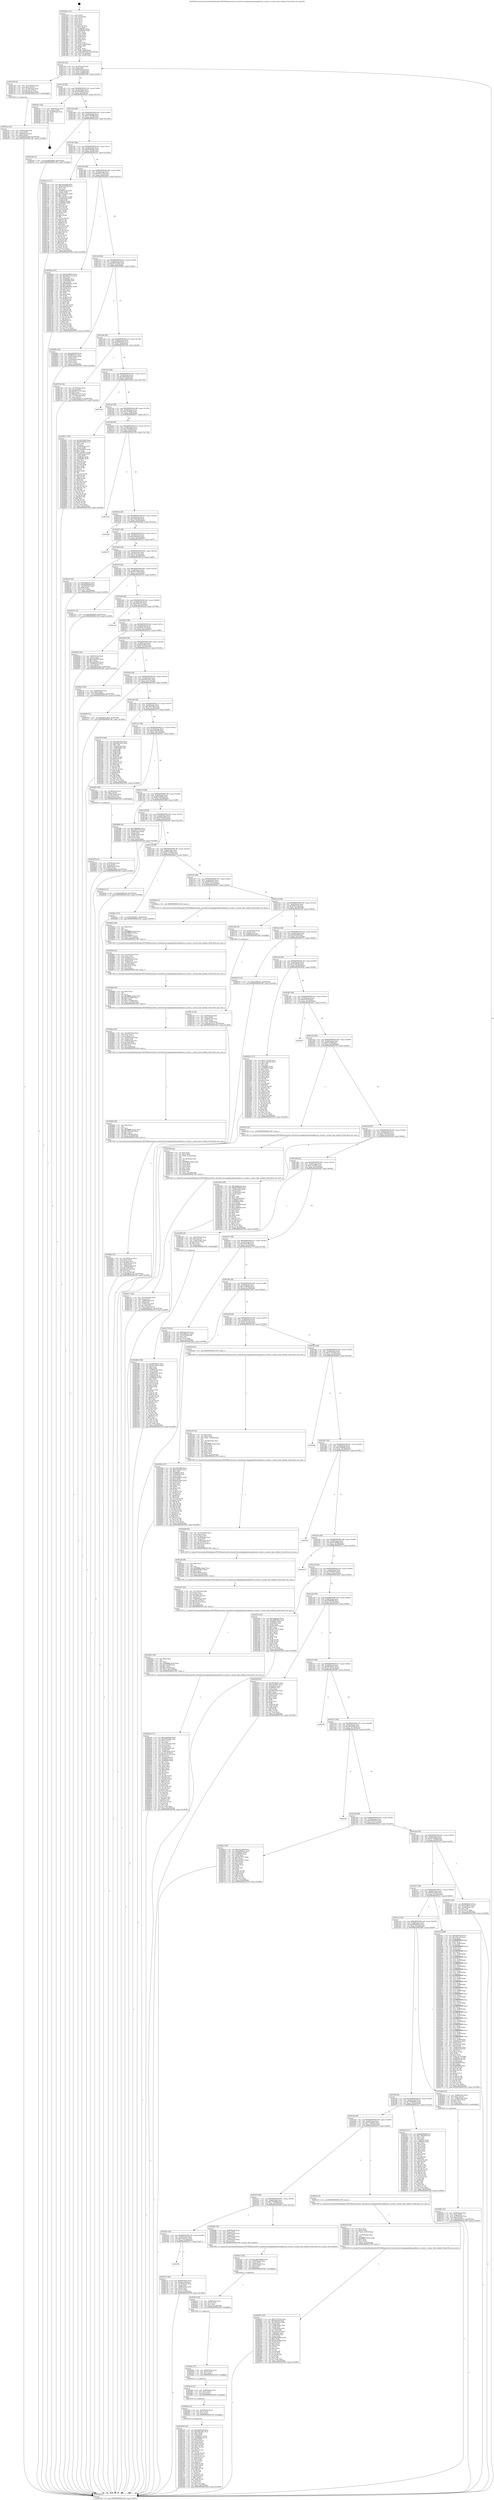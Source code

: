 digraph "0x4019a0" {
  label = "0x4019a0 (/mnt/c/Users/mathe/Desktop/tcc/POCII/binaries/extr_linuxdriversstagingmediaomap4ississ_resizer.c_resizer_link_validate_Final-ollvm.out::main(0))"
  labelloc = "t"
  node[shape=record]

  Entry [label="",width=0.3,height=0.3,shape=circle,fillcolor=black,style=filled]
  "0x401a0f" [label="{
     0x401a0f [32]\l
     | [instrs]\l
     &nbsp;&nbsp;0x401a0f \<+6\>: mov -0xc0(%rbp),%eax\l
     &nbsp;&nbsp;0x401a15 \<+2\>: mov %eax,%ecx\l
     &nbsp;&nbsp;0x401a17 \<+6\>: sub $0x85f245cd,%ecx\l
     &nbsp;&nbsp;0x401a1d \<+6\>: mov %eax,-0xd4(%rbp)\l
     &nbsp;&nbsp;0x401a23 \<+6\>: mov %ecx,-0xd8(%rbp)\l
     &nbsp;&nbsp;0x401a29 \<+6\>: je 00000000004027d0 \<main+0xe30\>\l
  }"]
  "0x4027d0" [label="{
     0x4027d0 [26]\l
     | [instrs]\l
     &nbsp;&nbsp;0x4027d0 \<+4\>: mov -0x70(%rbp),%rax\l
     &nbsp;&nbsp;0x4027d4 \<+6\>: movl $0x1,(%rax)\l
     &nbsp;&nbsp;0x4027da \<+4\>: mov -0x70(%rbp),%rax\l
     &nbsp;&nbsp;0x4027de \<+3\>: movslq (%rax),%rax\l
     &nbsp;&nbsp;0x4027e1 \<+4\>: imul $0x18,%rax,%rdi\l
     &nbsp;&nbsp;0x4027e5 \<+5\>: call 0000000000401050 \<malloc@plt\>\l
     | [calls]\l
     &nbsp;&nbsp;0x401050 \{1\} (unknown)\l
  }"]
  "0x401a2f" [label="{
     0x401a2f [28]\l
     | [instrs]\l
     &nbsp;&nbsp;0x401a2f \<+5\>: jmp 0000000000401a34 \<main+0x94\>\l
     &nbsp;&nbsp;0x401a34 \<+6\>: mov -0xd4(%rbp),%eax\l
     &nbsp;&nbsp;0x401a3a \<+5\>: sub $0x8c85b63e,%eax\l
     &nbsp;&nbsp;0x401a3f \<+6\>: mov %eax,-0xdc(%rbp)\l
     &nbsp;&nbsp;0x401a45 \<+6\>: je 0000000000402ee7 \<main+0x1547\>\l
  }"]
  Exit [label="",width=0.3,height=0.3,shape=circle,fillcolor=black,style=filled,peripheries=2]
  "0x402ee7" [label="{
     0x402ee7 [24]\l
     | [instrs]\l
     &nbsp;&nbsp;0x402ee7 \<+7\>: mov -0xb8(%rbp),%rax\l
     &nbsp;&nbsp;0x402eee \<+2\>: mov (%rax),%eax\l
     &nbsp;&nbsp;0x402ef0 \<+4\>: lea -0x28(%rbp),%rsp\l
     &nbsp;&nbsp;0x402ef4 \<+1\>: pop %rbx\l
     &nbsp;&nbsp;0x402ef5 \<+2\>: pop %r12\l
     &nbsp;&nbsp;0x402ef7 \<+2\>: pop %r13\l
     &nbsp;&nbsp;0x402ef9 \<+2\>: pop %r14\l
     &nbsp;&nbsp;0x402efb \<+2\>: pop %r15\l
     &nbsp;&nbsp;0x402efd \<+1\>: pop %rbp\l
     &nbsp;&nbsp;0x402efe \<+1\>: ret\l
  }"]
  "0x401a4b" [label="{
     0x401a4b [28]\l
     | [instrs]\l
     &nbsp;&nbsp;0x401a4b \<+5\>: jmp 0000000000401a50 \<main+0xb0\>\l
     &nbsp;&nbsp;0x401a50 \<+6\>: mov -0xd4(%rbp),%eax\l
     &nbsp;&nbsp;0x401a56 \<+5\>: sub $0x9103f598,%eax\l
     &nbsp;&nbsp;0x401a5b \<+6\>: mov %eax,-0xe0(%rbp)\l
     &nbsp;&nbsp;0x401a61 \<+6\>: je 0000000000402ceb \<main+0x134b\>\l
  }"]
  "0x402e09" [label="{
     0x402e09 [144]\l
     | [instrs]\l
     &nbsp;&nbsp;0x402e09 \<+5\>: mov $0xbd850a0f,%eax\l
     &nbsp;&nbsp;0x402e0e \<+5\>: mov $0xe0de1d5c,%esi\l
     &nbsp;&nbsp;0x402e13 \<+3\>: mov $0x1,%r8b\l
     &nbsp;&nbsp;0x402e16 \<+3\>: xor %r9d,%r9d\l
     &nbsp;&nbsp;0x402e19 \<+8\>: mov 0x40605c,%r10d\l
     &nbsp;&nbsp;0x402e21 \<+8\>: mov 0x406064,%r11d\l
     &nbsp;&nbsp;0x402e29 \<+4\>: sub $0x1,%r9d\l
     &nbsp;&nbsp;0x402e2d \<+3\>: mov %r10d,%ebx\l
     &nbsp;&nbsp;0x402e30 \<+3\>: add %r9d,%ebx\l
     &nbsp;&nbsp;0x402e33 \<+4\>: imul %ebx,%r10d\l
     &nbsp;&nbsp;0x402e37 \<+4\>: and $0x1,%r10d\l
     &nbsp;&nbsp;0x402e3b \<+4\>: cmp $0x0,%r10d\l
     &nbsp;&nbsp;0x402e3f \<+4\>: sete %r14b\l
     &nbsp;&nbsp;0x402e43 \<+4\>: cmp $0xa,%r11d\l
     &nbsp;&nbsp;0x402e47 \<+4\>: setl %r15b\l
     &nbsp;&nbsp;0x402e4b \<+3\>: mov %r14b,%r12b\l
     &nbsp;&nbsp;0x402e4e \<+4\>: xor $0xff,%r12b\l
     &nbsp;&nbsp;0x402e52 \<+3\>: mov %r15b,%r13b\l
     &nbsp;&nbsp;0x402e55 \<+4\>: xor $0xff,%r13b\l
     &nbsp;&nbsp;0x402e59 \<+4\>: xor $0x1,%r8b\l
     &nbsp;&nbsp;0x402e5d \<+3\>: mov %r12b,%cl\l
     &nbsp;&nbsp;0x402e60 \<+3\>: and $0xff,%cl\l
     &nbsp;&nbsp;0x402e63 \<+3\>: and %r8b,%r14b\l
     &nbsp;&nbsp;0x402e66 \<+3\>: mov %r13b,%dl\l
     &nbsp;&nbsp;0x402e69 \<+3\>: and $0xff,%dl\l
     &nbsp;&nbsp;0x402e6c \<+3\>: and %r8b,%r15b\l
     &nbsp;&nbsp;0x402e6f \<+3\>: or %r14b,%cl\l
     &nbsp;&nbsp;0x402e72 \<+3\>: or %r15b,%dl\l
     &nbsp;&nbsp;0x402e75 \<+2\>: xor %dl,%cl\l
     &nbsp;&nbsp;0x402e77 \<+3\>: or %r13b,%r12b\l
     &nbsp;&nbsp;0x402e7a \<+4\>: xor $0xff,%r12b\l
     &nbsp;&nbsp;0x402e7e \<+4\>: or $0x1,%r8b\l
     &nbsp;&nbsp;0x402e82 \<+3\>: and %r8b,%r12b\l
     &nbsp;&nbsp;0x402e85 \<+3\>: or %r12b,%cl\l
     &nbsp;&nbsp;0x402e88 \<+3\>: test $0x1,%cl\l
     &nbsp;&nbsp;0x402e8b \<+3\>: cmovne %esi,%eax\l
     &nbsp;&nbsp;0x402e8e \<+6\>: mov %eax,-0xc0(%rbp)\l
     &nbsp;&nbsp;0x402e94 \<+5\>: jmp 00000000004031f8 \<main+0x1858\>\l
  }"]
  "0x402ceb" [label="{
     0x402ceb [15]\l
     | [instrs]\l
     &nbsp;&nbsp;0x402ceb \<+10\>: movl $0xf6ee96dd,-0xc0(%rbp)\l
     &nbsp;&nbsp;0x402cf5 \<+5\>: jmp 00000000004031f8 \<main+0x1858\>\l
  }"]
  "0x401a67" [label="{
     0x401a67 [28]\l
     | [instrs]\l
     &nbsp;&nbsp;0x401a67 \<+5\>: jmp 0000000000401a6c \<main+0xcc\>\l
     &nbsp;&nbsp;0x401a6c \<+6\>: mov -0xd4(%rbp),%eax\l
     &nbsp;&nbsp;0x401a72 \<+5\>: sub $0x9200a62e,%eax\l
     &nbsp;&nbsp;0x401a77 \<+6\>: mov %eax,-0xe4(%rbp)\l
     &nbsp;&nbsp;0x401a7d \<+6\>: je 0000000000402c3e \<main+0x129e\>\l
  }"]
  "0x402dfa" [label="{
     0x402dfa [15]\l
     | [instrs]\l
     &nbsp;&nbsp;0x402dfa \<+4\>: mov -0x50(%rbp),%rcx\l
     &nbsp;&nbsp;0x402dfe \<+3\>: mov (%rcx),%rcx\l
     &nbsp;&nbsp;0x402e01 \<+3\>: mov %rcx,%rdi\l
     &nbsp;&nbsp;0x402e04 \<+5\>: call 0000000000401030 \<free@plt\>\l
     | [calls]\l
     &nbsp;&nbsp;0x401030 \{1\} (unknown)\l
  }"]
  "0x402c3e" [label="{
     0x402c3e [173]\l
     | [instrs]\l
     &nbsp;&nbsp;0x402c3e \<+5\>: mov $0xc3fc4509,%eax\l
     &nbsp;&nbsp;0x402c43 \<+5\>: mov $0x9103f598,%ecx\l
     &nbsp;&nbsp;0x402c48 \<+2\>: mov $0x1,%dl\l
     &nbsp;&nbsp;0x402c4a \<+2\>: xor %esi,%esi\l
     &nbsp;&nbsp;0x402c4c \<+4\>: mov -0x48(%rbp),%rdi\l
     &nbsp;&nbsp;0x402c50 \<+3\>: mov (%rdi),%r8d\l
     &nbsp;&nbsp;0x402c53 \<+7\>: add $0x7c4aa2d1,%r8d\l
     &nbsp;&nbsp;0x402c5a \<+4\>: add $0x1,%r8d\l
     &nbsp;&nbsp;0x402c5e \<+7\>: sub $0x7c4aa2d1,%r8d\l
     &nbsp;&nbsp;0x402c65 \<+4\>: mov -0x48(%rbp),%rdi\l
     &nbsp;&nbsp;0x402c69 \<+3\>: mov %r8d,(%rdi)\l
     &nbsp;&nbsp;0x402c6c \<+8\>: mov 0x40605c,%r8d\l
     &nbsp;&nbsp;0x402c74 \<+8\>: mov 0x406064,%r9d\l
     &nbsp;&nbsp;0x402c7c \<+3\>: sub $0x1,%esi\l
     &nbsp;&nbsp;0x402c7f \<+3\>: mov %r8d,%r10d\l
     &nbsp;&nbsp;0x402c82 \<+3\>: add %esi,%r10d\l
     &nbsp;&nbsp;0x402c85 \<+4\>: imul %r10d,%r8d\l
     &nbsp;&nbsp;0x402c89 \<+4\>: and $0x1,%r8d\l
     &nbsp;&nbsp;0x402c8d \<+4\>: cmp $0x0,%r8d\l
     &nbsp;&nbsp;0x402c91 \<+4\>: sete %r11b\l
     &nbsp;&nbsp;0x402c95 \<+4\>: cmp $0xa,%r9d\l
     &nbsp;&nbsp;0x402c99 \<+3\>: setl %bl\l
     &nbsp;&nbsp;0x402c9c \<+3\>: mov %r11b,%r14b\l
     &nbsp;&nbsp;0x402c9f \<+4\>: xor $0xff,%r14b\l
     &nbsp;&nbsp;0x402ca3 \<+3\>: mov %bl,%r15b\l
     &nbsp;&nbsp;0x402ca6 \<+4\>: xor $0xff,%r15b\l
     &nbsp;&nbsp;0x402caa \<+3\>: xor $0x0,%dl\l
     &nbsp;&nbsp;0x402cad \<+3\>: mov %r14b,%r12b\l
     &nbsp;&nbsp;0x402cb0 \<+4\>: and $0x0,%r12b\l
     &nbsp;&nbsp;0x402cb4 \<+3\>: and %dl,%r11b\l
     &nbsp;&nbsp;0x402cb7 \<+3\>: mov %r15b,%r13b\l
     &nbsp;&nbsp;0x402cba \<+4\>: and $0x0,%r13b\l
     &nbsp;&nbsp;0x402cbe \<+2\>: and %dl,%bl\l
     &nbsp;&nbsp;0x402cc0 \<+3\>: or %r11b,%r12b\l
     &nbsp;&nbsp;0x402cc3 \<+3\>: or %bl,%r13b\l
     &nbsp;&nbsp;0x402cc6 \<+3\>: xor %r13b,%r12b\l
     &nbsp;&nbsp;0x402cc9 \<+3\>: or %r15b,%r14b\l
     &nbsp;&nbsp;0x402ccc \<+4\>: xor $0xff,%r14b\l
     &nbsp;&nbsp;0x402cd0 \<+3\>: or $0x0,%dl\l
     &nbsp;&nbsp;0x402cd3 \<+3\>: and %dl,%r14b\l
     &nbsp;&nbsp;0x402cd6 \<+3\>: or %r14b,%r12b\l
     &nbsp;&nbsp;0x402cd9 \<+4\>: test $0x1,%r12b\l
     &nbsp;&nbsp;0x402cdd \<+3\>: cmovne %ecx,%eax\l
     &nbsp;&nbsp;0x402ce0 \<+6\>: mov %eax,-0xc0(%rbp)\l
     &nbsp;&nbsp;0x402ce6 \<+5\>: jmp 00000000004031f8 \<main+0x1858\>\l
  }"]
  "0x401a83" [label="{
     0x401a83 [28]\l
     | [instrs]\l
     &nbsp;&nbsp;0x401a83 \<+5\>: jmp 0000000000401a88 \<main+0xe8\>\l
     &nbsp;&nbsp;0x401a88 \<+6\>: mov -0xd4(%rbp),%eax\l
     &nbsp;&nbsp;0x401a8e \<+5\>: sub $0x93851792,%eax\l
     &nbsp;&nbsp;0x401a93 \<+6\>: mov %eax,-0xe8(%rbp)\l
     &nbsp;&nbsp;0x401a99 \<+6\>: je 00000000004029ba \<main+0x101a\>\l
  }"]
  "0x402deb" [label="{
     0x402deb [15]\l
     | [instrs]\l
     &nbsp;&nbsp;0x402deb \<+4\>: mov -0x68(%rbp),%rcx\l
     &nbsp;&nbsp;0x402def \<+3\>: mov (%rcx),%rcx\l
     &nbsp;&nbsp;0x402df2 \<+3\>: mov %rcx,%rdi\l
     &nbsp;&nbsp;0x402df5 \<+5\>: call 0000000000401030 \<free@plt\>\l
     | [calls]\l
     &nbsp;&nbsp;0x401030 \{1\} (unknown)\l
  }"]
  "0x4029ba" [label="{
     0x4029ba [147]\l
     | [instrs]\l
     &nbsp;&nbsp;0x4029ba \<+5\>: mov $0x3c09845b,%eax\l
     &nbsp;&nbsp;0x4029bf \<+5\>: mov $0x290c5a1e,%ecx\l
     &nbsp;&nbsp;0x4029c4 \<+2\>: mov $0x1,%dl\l
     &nbsp;&nbsp;0x4029c6 \<+7\>: mov 0x40605c,%esi\l
     &nbsp;&nbsp;0x4029cd \<+7\>: mov 0x406064,%edi\l
     &nbsp;&nbsp;0x4029d4 \<+3\>: mov %esi,%r8d\l
     &nbsp;&nbsp;0x4029d7 \<+7\>: sub $0xb08426ac,%r8d\l
     &nbsp;&nbsp;0x4029de \<+4\>: sub $0x1,%r8d\l
     &nbsp;&nbsp;0x4029e2 \<+7\>: add $0xb08426ac,%r8d\l
     &nbsp;&nbsp;0x4029e9 \<+4\>: imul %r8d,%esi\l
     &nbsp;&nbsp;0x4029ed \<+3\>: and $0x1,%esi\l
     &nbsp;&nbsp;0x4029f0 \<+3\>: cmp $0x0,%esi\l
     &nbsp;&nbsp;0x4029f3 \<+4\>: sete %r9b\l
     &nbsp;&nbsp;0x4029f7 \<+3\>: cmp $0xa,%edi\l
     &nbsp;&nbsp;0x4029fa \<+4\>: setl %r10b\l
     &nbsp;&nbsp;0x4029fe \<+3\>: mov %r9b,%r11b\l
     &nbsp;&nbsp;0x402a01 \<+4\>: xor $0xff,%r11b\l
     &nbsp;&nbsp;0x402a05 \<+3\>: mov %r10b,%bl\l
     &nbsp;&nbsp;0x402a08 \<+3\>: xor $0xff,%bl\l
     &nbsp;&nbsp;0x402a0b \<+3\>: xor $0x1,%dl\l
     &nbsp;&nbsp;0x402a0e \<+3\>: mov %r11b,%r14b\l
     &nbsp;&nbsp;0x402a11 \<+4\>: and $0xff,%r14b\l
     &nbsp;&nbsp;0x402a15 \<+3\>: and %dl,%r9b\l
     &nbsp;&nbsp;0x402a18 \<+3\>: mov %bl,%r15b\l
     &nbsp;&nbsp;0x402a1b \<+4\>: and $0xff,%r15b\l
     &nbsp;&nbsp;0x402a1f \<+3\>: and %dl,%r10b\l
     &nbsp;&nbsp;0x402a22 \<+3\>: or %r9b,%r14b\l
     &nbsp;&nbsp;0x402a25 \<+3\>: or %r10b,%r15b\l
     &nbsp;&nbsp;0x402a28 \<+3\>: xor %r15b,%r14b\l
     &nbsp;&nbsp;0x402a2b \<+3\>: or %bl,%r11b\l
     &nbsp;&nbsp;0x402a2e \<+4\>: xor $0xff,%r11b\l
     &nbsp;&nbsp;0x402a32 \<+3\>: or $0x1,%dl\l
     &nbsp;&nbsp;0x402a35 \<+3\>: and %dl,%r11b\l
     &nbsp;&nbsp;0x402a38 \<+3\>: or %r11b,%r14b\l
     &nbsp;&nbsp;0x402a3b \<+4\>: test $0x1,%r14b\l
     &nbsp;&nbsp;0x402a3f \<+3\>: cmovne %ecx,%eax\l
     &nbsp;&nbsp;0x402a42 \<+6\>: mov %eax,-0xc0(%rbp)\l
     &nbsp;&nbsp;0x402a48 \<+5\>: jmp 00000000004031f8 \<main+0x1858\>\l
  }"]
  "0x401a9f" [label="{
     0x401a9f [28]\l
     | [instrs]\l
     &nbsp;&nbsp;0x401a9f \<+5\>: jmp 0000000000401aa4 \<main+0x104\>\l
     &nbsp;&nbsp;0x401aa4 \<+6\>: mov -0xd4(%rbp),%eax\l
     &nbsp;&nbsp;0x401aaa \<+5\>: sub $0x9874ca8d,%eax\l
     &nbsp;&nbsp;0x401aaf \<+6\>: mov %eax,-0xec(%rbp)\l
     &nbsp;&nbsp;0x401ab5 \<+6\>: je 000000000040280a \<main+0xe6a\>\l
  }"]
  "0x402ddc" [label="{
     0x402ddc [15]\l
     | [instrs]\l
     &nbsp;&nbsp;0x402ddc \<+4\>: mov -0x80(%rbp),%rcx\l
     &nbsp;&nbsp;0x402de0 \<+3\>: mov (%rcx),%rcx\l
     &nbsp;&nbsp;0x402de3 \<+3\>: mov %rcx,%rdi\l
     &nbsp;&nbsp;0x402de6 \<+5\>: call 0000000000401030 \<free@plt\>\l
     | [calls]\l
     &nbsp;&nbsp;0x401030 \{1\} (unknown)\l
  }"]
  "0x40280a" [label="{
     0x40280a [36]\l
     | [instrs]\l
     &nbsp;&nbsp;0x40280a \<+5\>: mov $0xeedf2a96,%eax\l
     &nbsp;&nbsp;0x40280f \<+5\>: mov $0xf997da1c,%ecx\l
     &nbsp;&nbsp;0x402814 \<+4\>: mov -0x60(%rbp),%rdx\l
     &nbsp;&nbsp;0x402818 \<+2\>: mov (%rdx),%esi\l
     &nbsp;&nbsp;0x40281a \<+4\>: mov -0x70(%rbp),%rdx\l
     &nbsp;&nbsp;0x40281e \<+2\>: cmp (%rdx),%esi\l
     &nbsp;&nbsp;0x402820 \<+3\>: cmovl %ecx,%eax\l
     &nbsp;&nbsp;0x402823 \<+6\>: mov %eax,-0xc0(%rbp)\l
     &nbsp;&nbsp;0x402829 \<+5\>: jmp 00000000004031f8 \<main+0x1858\>\l
  }"]
  "0x401abb" [label="{
     0x401abb [28]\l
     | [instrs]\l
     &nbsp;&nbsp;0x401abb \<+5\>: jmp 0000000000401ac0 \<main+0x120\>\l
     &nbsp;&nbsp;0x401ac0 \<+6\>: mov -0xd4(%rbp),%eax\l
     &nbsp;&nbsp;0x401ac6 \<+5\>: sub $0x9f30d1d1,%eax\l
     &nbsp;&nbsp;0x401acb \<+6\>: mov %eax,-0xf0(%rbp)\l
     &nbsp;&nbsp;0x401ad1 \<+6\>: je 00000000004027a6 \<main+0xe06\>\l
  }"]
  "0x402dc4" [label="{
     0x402dc4 [24]\l
     | [instrs]\l
     &nbsp;&nbsp;0x402dc4 \<+7\>: mov -0x98(%rbp),%rcx\l
     &nbsp;&nbsp;0x402dcb \<+3\>: mov (%rcx),%rcx\l
     &nbsp;&nbsp;0x402dce \<+3\>: mov %rcx,%rdi\l
     &nbsp;&nbsp;0x402dd1 \<+6\>: mov %eax,-0x1c8(%rbp)\l
     &nbsp;&nbsp;0x402dd7 \<+5\>: call 0000000000401030 \<free@plt\>\l
     | [calls]\l
     &nbsp;&nbsp;0x401030 \{1\} (unknown)\l
  }"]
  "0x4027a6" [label="{
     0x4027a6 [42]\l
     | [instrs]\l
     &nbsp;&nbsp;0x4027a6 \<+4\>: mov -0x78(%rbp),%rax\l
     &nbsp;&nbsp;0x4027aa \<+2\>: mov (%rax),%ecx\l
     &nbsp;&nbsp;0x4027ac \<+6\>: add $0x58151c51,%ecx\l
     &nbsp;&nbsp;0x4027b2 \<+3\>: add $0x1,%ecx\l
     &nbsp;&nbsp;0x4027b5 \<+6\>: sub $0x58151c51,%ecx\l
     &nbsp;&nbsp;0x4027bb \<+4\>: mov -0x78(%rbp),%rax\l
     &nbsp;&nbsp;0x4027bf \<+2\>: mov %ecx,(%rax)\l
     &nbsp;&nbsp;0x4027c1 \<+10\>: movl $0x78ceb7a7,-0xc0(%rbp)\l
     &nbsp;&nbsp;0x4027cb \<+5\>: jmp 00000000004031f8 \<main+0x1858\>\l
  }"]
  "0x401ad7" [label="{
     0x401ad7 [28]\l
     | [instrs]\l
     &nbsp;&nbsp;0x401ad7 \<+5\>: jmp 0000000000401adc \<main+0x13c\>\l
     &nbsp;&nbsp;0x401adc \<+6\>: mov -0xd4(%rbp),%eax\l
     &nbsp;&nbsp;0x401ae2 \<+5\>: sub $0xbd850a0f,%eax\l
     &nbsp;&nbsp;0x401ae7 \<+6\>: mov %eax,-0xf4(%rbp)\l
     &nbsp;&nbsp;0x401aed \<+6\>: je 0000000000403168 \<main+0x17c8\>\l
  }"]
  "0x402da7" [label="{
     0x402da7 [29]\l
     | [instrs]\l
     &nbsp;&nbsp;0x402da7 \<+10\>: movabs $0x4040b6,%rdi\l
     &nbsp;&nbsp;0x402db1 \<+4\>: mov -0x40(%rbp),%rcx\l
     &nbsp;&nbsp;0x402db5 \<+2\>: mov %eax,(%rcx)\l
     &nbsp;&nbsp;0x402db7 \<+4\>: mov -0x40(%rbp),%rcx\l
     &nbsp;&nbsp;0x402dbb \<+2\>: mov (%rcx),%esi\l
     &nbsp;&nbsp;0x402dbd \<+2\>: mov $0x0,%al\l
     &nbsp;&nbsp;0x402dbf \<+5\>: call 0000000000401040 \<printf@plt\>\l
     | [calls]\l
     &nbsp;&nbsp;0x401040 \{1\} (unknown)\l
  }"]
  "0x403168" [label="{
     0x403168\l
  }", style=dashed]
  "0x401af3" [label="{
     0x401af3 [28]\l
     | [instrs]\l
     &nbsp;&nbsp;0x401af3 \<+5\>: jmp 0000000000401af8 \<main+0x158\>\l
     &nbsp;&nbsp;0x401af8 \<+6\>: mov -0xd4(%rbp),%eax\l
     &nbsp;&nbsp;0x401afe \<+5\>: sub $0xc30e0bfc,%eax\l
     &nbsp;&nbsp;0x401b03 \<+6\>: mov %eax,-0xf8(%rbp)\l
     &nbsp;&nbsp;0x401b09 \<+6\>: je 0000000000402617 \<main+0xc77\>\l
  }"]
  "0x402b29" [label="{
     0x402b29 [171]\l
     | [instrs]\l
     &nbsp;&nbsp;0x402b29 \<+5\>: mov $0x3c09845b,%ecx\l
     &nbsp;&nbsp;0x402b2e \<+5\>: mov $0xf789ca66,%edx\l
     &nbsp;&nbsp;0x402b33 \<+3\>: mov $0x1,%r11b\l
     &nbsp;&nbsp;0x402b36 \<+2\>: xor %esi,%esi\l
     &nbsp;&nbsp;0x402b38 \<+6\>: mov -0x1c4(%rbp),%edi\l
     &nbsp;&nbsp;0x402b3e \<+3\>: imul %eax,%edi\l
     &nbsp;&nbsp;0x402b41 \<+3\>: movslq %edi,%r8\l
     &nbsp;&nbsp;0x402b44 \<+4\>: mov -0x50(%rbp),%r9\l
     &nbsp;&nbsp;0x402b48 \<+3\>: mov (%r9),%r9\l
     &nbsp;&nbsp;0x402b4b \<+4\>: mov -0x48(%rbp),%r10\l
     &nbsp;&nbsp;0x402b4f \<+3\>: movslq (%r10),%r10\l
     &nbsp;&nbsp;0x402b52 \<+4\>: imul $0x18,%r10,%r10\l
     &nbsp;&nbsp;0x402b56 \<+3\>: add %r10,%r9\l
     &nbsp;&nbsp;0x402b59 \<+4\>: mov %r8,0x10(%r9)\l
     &nbsp;&nbsp;0x402b5d \<+7\>: mov 0x40605c,%eax\l
     &nbsp;&nbsp;0x402b64 \<+7\>: mov 0x406064,%edi\l
     &nbsp;&nbsp;0x402b6b \<+3\>: sub $0x1,%esi\l
     &nbsp;&nbsp;0x402b6e \<+2\>: mov %eax,%ebx\l
     &nbsp;&nbsp;0x402b70 \<+2\>: add %esi,%ebx\l
     &nbsp;&nbsp;0x402b72 \<+3\>: imul %ebx,%eax\l
     &nbsp;&nbsp;0x402b75 \<+3\>: and $0x1,%eax\l
     &nbsp;&nbsp;0x402b78 \<+3\>: cmp $0x0,%eax\l
     &nbsp;&nbsp;0x402b7b \<+4\>: sete %r14b\l
     &nbsp;&nbsp;0x402b7f \<+3\>: cmp $0xa,%edi\l
     &nbsp;&nbsp;0x402b82 \<+4\>: setl %r15b\l
     &nbsp;&nbsp;0x402b86 \<+3\>: mov %r14b,%r12b\l
     &nbsp;&nbsp;0x402b89 \<+4\>: xor $0xff,%r12b\l
     &nbsp;&nbsp;0x402b8d \<+3\>: mov %r15b,%r13b\l
     &nbsp;&nbsp;0x402b90 \<+4\>: xor $0xff,%r13b\l
     &nbsp;&nbsp;0x402b94 \<+4\>: xor $0x0,%r11b\l
     &nbsp;&nbsp;0x402b98 \<+3\>: mov %r12b,%al\l
     &nbsp;&nbsp;0x402b9b \<+2\>: and $0x0,%al\l
     &nbsp;&nbsp;0x402b9d \<+3\>: and %r11b,%r14b\l
     &nbsp;&nbsp;0x402ba0 \<+3\>: mov %r13b,%sil\l
     &nbsp;&nbsp;0x402ba3 \<+4\>: and $0x0,%sil\l
     &nbsp;&nbsp;0x402ba7 \<+3\>: and %r11b,%r15b\l
     &nbsp;&nbsp;0x402baa \<+3\>: or %r14b,%al\l
     &nbsp;&nbsp;0x402bad \<+3\>: or %r15b,%sil\l
     &nbsp;&nbsp;0x402bb0 \<+3\>: xor %sil,%al\l
     &nbsp;&nbsp;0x402bb3 \<+3\>: or %r13b,%r12b\l
     &nbsp;&nbsp;0x402bb6 \<+4\>: xor $0xff,%r12b\l
     &nbsp;&nbsp;0x402bba \<+4\>: or $0x0,%r11b\l
     &nbsp;&nbsp;0x402bbe \<+3\>: and %r11b,%r12b\l
     &nbsp;&nbsp;0x402bc1 \<+3\>: or %r12b,%al\l
     &nbsp;&nbsp;0x402bc4 \<+2\>: test $0x1,%al\l
     &nbsp;&nbsp;0x402bc6 \<+3\>: cmovne %edx,%ecx\l
     &nbsp;&nbsp;0x402bc9 \<+6\>: mov %ecx,-0xc0(%rbp)\l
     &nbsp;&nbsp;0x402bcf \<+5\>: jmp 00000000004031f8 \<main+0x1858\>\l
  }"]
  "0x402617" [label="{
     0x402617 [179]\l
     | [instrs]\l
     &nbsp;&nbsp;0x402617 \<+5\>: mov $0x3f332906,%eax\l
     &nbsp;&nbsp;0x40261c \<+5\>: mov $0xf8701d8a,%ecx\l
     &nbsp;&nbsp;0x402621 \<+2\>: mov $0x1,%dl\l
     &nbsp;&nbsp;0x402623 \<+2\>: xor %esi,%esi\l
     &nbsp;&nbsp;0x402625 \<+7\>: mov -0x90(%rbp),%rdi\l
     &nbsp;&nbsp;0x40262c \<+3\>: mov (%rdi),%r8d\l
     &nbsp;&nbsp;0x40262f \<+7\>: add $0x73e5db53,%r8d\l
     &nbsp;&nbsp;0x402636 \<+4\>: add $0x1,%r8d\l
     &nbsp;&nbsp;0x40263a \<+7\>: sub $0x73e5db53,%r8d\l
     &nbsp;&nbsp;0x402641 \<+7\>: mov -0x90(%rbp),%rdi\l
     &nbsp;&nbsp;0x402648 \<+3\>: mov %r8d,(%rdi)\l
     &nbsp;&nbsp;0x40264b \<+8\>: mov 0x40605c,%r8d\l
     &nbsp;&nbsp;0x402653 \<+8\>: mov 0x406064,%r9d\l
     &nbsp;&nbsp;0x40265b \<+3\>: sub $0x1,%esi\l
     &nbsp;&nbsp;0x40265e \<+3\>: mov %r8d,%r10d\l
     &nbsp;&nbsp;0x402661 \<+3\>: add %esi,%r10d\l
     &nbsp;&nbsp;0x402664 \<+4\>: imul %r10d,%r8d\l
     &nbsp;&nbsp;0x402668 \<+4\>: and $0x1,%r8d\l
     &nbsp;&nbsp;0x40266c \<+4\>: cmp $0x0,%r8d\l
     &nbsp;&nbsp;0x402670 \<+4\>: sete %r11b\l
     &nbsp;&nbsp;0x402674 \<+4\>: cmp $0xa,%r9d\l
     &nbsp;&nbsp;0x402678 \<+3\>: setl %bl\l
     &nbsp;&nbsp;0x40267b \<+3\>: mov %r11b,%r14b\l
     &nbsp;&nbsp;0x40267e \<+4\>: xor $0xff,%r14b\l
     &nbsp;&nbsp;0x402682 \<+3\>: mov %bl,%r15b\l
     &nbsp;&nbsp;0x402685 \<+4\>: xor $0xff,%r15b\l
     &nbsp;&nbsp;0x402689 \<+3\>: xor $0x0,%dl\l
     &nbsp;&nbsp;0x40268c \<+3\>: mov %r14b,%r12b\l
     &nbsp;&nbsp;0x40268f \<+4\>: and $0x0,%r12b\l
     &nbsp;&nbsp;0x402693 \<+3\>: and %dl,%r11b\l
     &nbsp;&nbsp;0x402696 \<+3\>: mov %r15b,%r13b\l
     &nbsp;&nbsp;0x402699 \<+4\>: and $0x0,%r13b\l
     &nbsp;&nbsp;0x40269d \<+2\>: and %dl,%bl\l
     &nbsp;&nbsp;0x40269f \<+3\>: or %r11b,%r12b\l
     &nbsp;&nbsp;0x4026a2 \<+3\>: or %bl,%r13b\l
     &nbsp;&nbsp;0x4026a5 \<+3\>: xor %r13b,%r12b\l
     &nbsp;&nbsp;0x4026a8 \<+3\>: or %r15b,%r14b\l
     &nbsp;&nbsp;0x4026ab \<+4\>: xor $0xff,%r14b\l
     &nbsp;&nbsp;0x4026af \<+3\>: or $0x0,%dl\l
     &nbsp;&nbsp;0x4026b2 \<+3\>: and %dl,%r14b\l
     &nbsp;&nbsp;0x4026b5 \<+3\>: or %r14b,%r12b\l
     &nbsp;&nbsp;0x4026b8 \<+4\>: test $0x1,%r12b\l
     &nbsp;&nbsp;0x4026bc \<+3\>: cmovne %ecx,%eax\l
     &nbsp;&nbsp;0x4026bf \<+6\>: mov %eax,-0xc0(%rbp)\l
     &nbsp;&nbsp;0x4026c5 \<+5\>: jmp 00000000004031f8 \<main+0x1858\>\l
  }"]
  "0x401b0f" [label="{
     0x401b0f [28]\l
     | [instrs]\l
     &nbsp;&nbsp;0x401b0f \<+5\>: jmp 0000000000401b14 \<main+0x174\>\l
     &nbsp;&nbsp;0x401b14 \<+6\>: mov -0xd4(%rbp),%eax\l
     &nbsp;&nbsp;0x401b1a \<+5\>: sub $0xc3fc4509,%eax\l
     &nbsp;&nbsp;0x401b1f \<+6\>: mov %eax,-0xfc(%rbp)\l
     &nbsp;&nbsp;0x401b25 \<+6\>: je 0000000000403146 \<main+0x17a6\>\l
  }"]
  "0x402b01" [label="{
     0x402b01 [40]\l
     | [instrs]\l
     &nbsp;&nbsp;0x402b01 \<+5\>: mov $0x2,%ecx\l
     &nbsp;&nbsp;0x402b06 \<+1\>: cltd\l
     &nbsp;&nbsp;0x402b07 \<+2\>: idiv %ecx\l
     &nbsp;&nbsp;0x402b09 \<+6\>: imul $0xfffffffe,%edx,%ecx\l
     &nbsp;&nbsp;0x402b0f \<+6\>: sub $0x7cb2ef9,%ecx\l
     &nbsp;&nbsp;0x402b15 \<+3\>: add $0x1,%ecx\l
     &nbsp;&nbsp;0x402b18 \<+6\>: add $0x7cb2ef9,%ecx\l
     &nbsp;&nbsp;0x402b1e \<+6\>: mov %ecx,-0x1c4(%rbp)\l
     &nbsp;&nbsp;0x402b24 \<+5\>: call 0000000000401160 \<next_i\>\l
     | [calls]\l
     &nbsp;&nbsp;0x401160 \{1\} (/mnt/c/Users/mathe/Desktop/tcc/POCII/binaries/extr_linuxdriversstagingmediaomap4ississ_resizer.c_resizer_link_validate_Final-ollvm.out::next_i)\l
  }"]
  "0x403146" [label="{
     0x403146\l
  }", style=dashed]
  "0x401b2b" [label="{
     0x401b2b [28]\l
     | [instrs]\l
     &nbsp;&nbsp;0x401b2b \<+5\>: jmp 0000000000401b30 \<main+0x190\>\l
     &nbsp;&nbsp;0x401b30 \<+6\>: mov -0xd4(%rbp),%eax\l
     &nbsp;&nbsp;0x401b36 \<+5\>: sub $0xc6dda3eb,%eax\l
     &nbsp;&nbsp;0x401b3b \<+6\>: mov %eax,-0x100(%rbp)\l
     &nbsp;&nbsp;0x401b41 \<+6\>: je 0000000000402f8d \<main+0x15ed\>\l
  }"]
  "0x402ad7" [label="{
     0x402ad7 [42]\l
     | [instrs]\l
     &nbsp;&nbsp;0x402ad7 \<+6\>: mov -0x1c0(%rbp),%ecx\l
     &nbsp;&nbsp;0x402add \<+3\>: imul %eax,%ecx\l
     &nbsp;&nbsp;0x402ae0 \<+3\>: movslq %ecx,%r8\l
     &nbsp;&nbsp;0x402ae3 \<+4\>: mov -0x50(%rbp),%r9\l
     &nbsp;&nbsp;0x402ae7 \<+3\>: mov (%r9),%r9\l
     &nbsp;&nbsp;0x402aea \<+4\>: mov -0x48(%rbp),%r10\l
     &nbsp;&nbsp;0x402aee \<+3\>: movslq (%r10),%r10\l
     &nbsp;&nbsp;0x402af1 \<+4\>: imul $0x18,%r10,%r10\l
     &nbsp;&nbsp;0x402af5 \<+3\>: add %r10,%r9\l
     &nbsp;&nbsp;0x402af8 \<+4\>: mov %r8,0x8(%r9)\l
     &nbsp;&nbsp;0x402afc \<+5\>: call 0000000000401160 \<next_i\>\l
     | [calls]\l
     &nbsp;&nbsp;0x401160 \{1\} (/mnt/c/Users/mathe/Desktop/tcc/POCII/binaries/extr_linuxdriversstagingmediaomap4ississ_resizer.c_resizer_link_validate_Final-ollvm.out::next_i)\l
  }"]
  "0x402f8d" [label="{
     0x402f8d\l
  }", style=dashed]
  "0x401b47" [label="{
     0x401b47 [28]\l
     | [instrs]\l
     &nbsp;&nbsp;0x401b47 \<+5\>: jmp 0000000000401b4c \<main+0x1ac\>\l
     &nbsp;&nbsp;0x401b4c \<+6\>: mov -0xd4(%rbp),%eax\l
     &nbsp;&nbsp;0x401b52 \<+5\>: sub $0xcd86deca,%eax\l
     &nbsp;&nbsp;0x401b57 \<+6\>: mov %eax,-0x104(%rbp)\l
     &nbsp;&nbsp;0x401b5d \<+6\>: je 0000000000402197 \<main+0x7f7\>\l
  }"]
  "0x402aaf" [label="{
     0x402aaf [40]\l
     | [instrs]\l
     &nbsp;&nbsp;0x402aaf \<+5\>: mov $0x2,%ecx\l
     &nbsp;&nbsp;0x402ab4 \<+1\>: cltd\l
     &nbsp;&nbsp;0x402ab5 \<+2\>: idiv %ecx\l
     &nbsp;&nbsp;0x402ab7 \<+6\>: imul $0xfffffffe,%edx,%ecx\l
     &nbsp;&nbsp;0x402abd \<+6\>: add $0x8a0090c5,%ecx\l
     &nbsp;&nbsp;0x402ac3 \<+3\>: add $0x1,%ecx\l
     &nbsp;&nbsp;0x402ac6 \<+6\>: sub $0x8a0090c5,%ecx\l
     &nbsp;&nbsp;0x402acc \<+6\>: mov %ecx,-0x1c0(%rbp)\l
     &nbsp;&nbsp;0x402ad2 \<+5\>: call 0000000000401160 \<next_i\>\l
     | [calls]\l
     &nbsp;&nbsp;0x401160 \{1\} (/mnt/c/Users/mathe/Desktop/tcc/POCII/binaries/extr_linuxdriversstagingmediaomap4ississ_resizer.c_resizer_link_validate_Final-ollvm.out::next_i)\l
  }"]
  "0x402197" [label="{
     0x402197\l
  }", style=dashed]
  "0x401b63" [label="{
     0x401b63 [28]\l
     | [instrs]\l
     &nbsp;&nbsp;0x401b63 \<+5\>: jmp 0000000000401b68 \<main+0x1c8\>\l
     &nbsp;&nbsp;0x401b68 \<+6\>: mov -0xd4(%rbp),%eax\l
     &nbsp;&nbsp;0x401b6e \<+5\>: sub $0xce67aa1a,%eax\l
     &nbsp;&nbsp;0x401b73 \<+6\>: mov %eax,-0x108(%rbp)\l
     &nbsp;&nbsp;0x401b79 \<+6\>: je 00000000004021ef \<main+0x84f\>\l
  }"]
  "0x402a86" [label="{
     0x402a86 [41]\l
     | [instrs]\l
     &nbsp;&nbsp;0x402a86 \<+6\>: mov -0x1bc(%rbp),%ecx\l
     &nbsp;&nbsp;0x402a8c \<+3\>: imul %eax,%ecx\l
     &nbsp;&nbsp;0x402a8f \<+3\>: movslq %ecx,%r8\l
     &nbsp;&nbsp;0x402a92 \<+4\>: mov -0x50(%rbp),%r9\l
     &nbsp;&nbsp;0x402a96 \<+3\>: mov (%r9),%r9\l
     &nbsp;&nbsp;0x402a99 \<+4\>: mov -0x48(%rbp),%r10\l
     &nbsp;&nbsp;0x402a9d \<+3\>: movslq (%r10),%r10\l
     &nbsp;&nbsp;0x402aa0 \<+4\>: imul $0x18,%r10,%r10\l
     &nbsp;&nbsp;0x402aa4 \<+3\>: add %r10,%r9\l
     &nbsp;&nbsp;0x402aa7 \<+3\>: mov %r8,(%r9)\l
     &nbsp;&nbsp;0x402aaa \<+5\>: call 0000000000401160 \<next_i\>\l
     | [calls]\l
     &nbsp;&nbsp;0x401160 \{1\} (/mnt/c/Users/mathe/Desktop/tcc/POCII/binaries/extr_linuxdriversstagingmediaomap4ississ_resizer.c_resizer_link_validate_Final-ollvm.out::next_i)\l
  }"]
  "0x4021ef" [label="{
     0x4021ef [30]\l
     | [instrs]\l
     &nbsp;&nbsp;0x4021ef \<+5\>: mov $0xd3f0e147,%eax\l
     &nbsp;&nbsp;0x4021f4 \<+5\>: mov $0x4268f388,%ecx\l
     &nbsp;&nbsp;0x4021f9 \<+3\>: mov -0x30(%rbp),%edx\l
     &nbsp;&nbsp;0x4021fc \<+3\>: cmp $0x0,%edx\l
     &nbsp;&nbsp;0x4021ff \<+3\>: cmove %ecx,%eax\l
     &nbsp;&nbsp;0x402202 \<+6\>: mov %eax,-0xc0(%rbp)\l
     &nbsp;&nbsp;0x402208 \<+5\>: jmp 00000000004031f8 \<main+0x1858\>\l
  }"]
  "0x401b7f" [label="{
     0x401b7f [28]\l
     | [instrs]\l
     &nbsp;&nbsp;0x401b7f \<+5\>: jmp 0000000000401b84 \<main+0x1e4\>\l
     &nbsp;&nbsp;0x401b84 \<+6\>: mov -0xd4(%rbp),%eax\l
     &nbsp;&nbsp;0x401b8a \<+5\>: sub $0xd0c736a5,%eax\l
     &nbsp;&nbsp;0x401b8f \<+6\>: mov %eax,-0x10c(%rbp)\l
     &nbsp;&nbsp;0x401b95 \<+6\>: je 0000000000402333 \<main+0x993\>\l
  }"]
  "0x402a52" [label="{
     0x402a52 [52]\l
     | [instrs]\l
     &nbsp;&nbsp;0x402a52 \<+2\>: xor %ecx,%ecx\l
     &nbsp;&nbsp;0x402a54 \<+5\>: mov $0x2,%edx\l
     &nbsp;&nbsp;0x402a59 \<+6\>: mov %edx,-0x1b8(%rbp)\l
     &nbsp;&nbsp;0x402a5f \<+1\>: cltd\l
     &nbsp;&nbsp;0x402a60 \<+6\>: mov -0x1b8(%rbp),%esi\l
     &nbsp;&nbsp;0x402a66 \<+2\>: idiv %esi\l
     &nbsp;&nbsp;0x402a68 \<+6\>: imul $0xfffffffe,%edx,%edx\l
     &nbsp;&nbsp;0x402a6e \<+2\>: mov %ecx,%edi\l
     &nbsp;&nbsp;0x402a70 \<+2\>: sub %edx,%edi\l
     &nbsp;&nbsp;0x402a72 \<+2\>: mov %ecx,%edx\l
     &nbsp;&nbsp;0x402a74 \<+3\>: sub $0x1,%edx\l
     &nbsp;&nbsp;0x402a77 \<+2\>: add %edx,%edi\l
     &nbsp;&nbsp;0x402a79 \<+2\>: sub %edi,%ecx\l
     &nbsp;&nbsp;0x402a7b \<+6\>: mov %ecx,-0x1bc(%rbp)\l
     &nbsp;&nbsp;0x402a81 \<+5\>: call 0000000000401160 \<next_i\>\l
     | [calls]\l
     &nbsp;&nbsp;0x401160 \{1\} (/mnt/c/Users/mathe/Desktop/tcc/POCII/binaries/extr_linuxdriversstagingmediaomap4ississ_resizer.c_resizer_link_validate_Final-ollvm.out::next_i)\l
  }"]
  "0x402333" [label="{
     0x402333 [15]\l
     | [instrs]\l
     &nbsp;&nbsp;0x402333 \<+10\>: movl $0x3f5ddf27,-0xc0(%rbp)\l
     &nbsp;&nbsp;0x40233d \<+5\>: jmp 00000000004031f8 \<main+0x1858\>\l
  }"]
  "0x401b9b" [label="{
     0x401b9b [28]\l
     | [instrs]\l
     &nbsp;&nbsp;0x401b9b \<+5\>: jmp 0000000000401ba0 \<main+0x200\>\l
     &nbsp;&nbsp;0x401ba0 \<+6\>: mov -0xd4(%rbp),%eax\l
     &nbsp;&nbsp;0x401ba6 \<+5\>: sub $0xd3f0e147,%eax\l
     &nbsp;&nbsp;0x401bab \<+6\>: mov %eax,-0x110(%rbp)\l
     &nbsp;&nbsp;0x401bb1 \<+6\>: je 0000000000402ea8 \<main+0x1508\>\l
  }"]
  "0x402976" [label="{
     0x402976 [32]\l
     | [instrs]\l
     &nbsp;&nbsp;0x402976 \<+4\>: mov -0x50(%rbp),%rdi\l
     &nbsp;&nbsp;0x40297a \<+3\>: mov %rax,(%rdi)\l
     &nbsp;&nbsp;0x40297d \<+4\>: mov -0x48(%rbp),%rax\l
     &nbsp;&nbsp;0x402981 \<+6\>: movl $0x0,(%rax)\l
     &nbsp;&nbsp;0x402987 \<+10\>: movl $0xf6ee96dd,-0xc0(%rbp)\l
     &nbsp;&nbsp;0x402991 \<+5\>: jmp 00000000004031f8 \<main+0x1858\>\l
  }"]
  "0x402ea8" [label="{
     0x402ea8\l
  }", style=dashed]
  "0x401bb7" [label="{
     0x401bb7 [28]\l
     | [instrs]\l
     &nbsp;&nbsp;0x401bb7 \<+5\>: jmp 0000000000401bbc \<main+0x21c\>\l
     &nbsp;&nbsp;0x401bbc \<+6\>: mov -0xd4(%rbp),%eax\l
     &nbsp;&nbsp;0x401bc2 \<+5\>: sub $0xd8efc1d5,%eax\l
     &nbsp;&nbsp;0x401bc7 \<+6\>: mov %eax,-0x114(%rbp)\l
     &nbsp;&nbsp;0x401bcd \<+6\>: je 0000000000402932 \<main+0xf92\>\l
  }"]
  "0x4028fe" [label="{
     0x4028fe [52]\l
     | [instrs]\l
     &nbsp;&nbsp;0x4028fe \<+6\>: mov -0x1b4(%rbp),%ecx\l
     &nbsp;&nbsp;0x402904 \<+3\>: imul %eax,%ecx\l
     &nbsp;&nbsp;0x402907 \<+3\>: movslq %ecx,%rsi\l
     &nbsp;&nbsp;0x40290a \<+4\>: mov -0x68(%rbp),%rdi\l
     &nbsp;&nbsp;0x40290e \<+3\>: mov (%rdi),%rdi\l
     &nbsp;&nbsp;0x402911 \<+4\>: mov -0x60(%rbp),%r8\l
     &nbsp;&nbsp;0x402915 \<+3\>: movslq (%r8),%r8\l
     &nbsp;&nbsp;0x402918 \<+4\>: imul $0x18,%r8,%r8\l
     &nbsp;&nbsp;0x40291c \<+3\>: add %r8,%rdi\l
     &nbsp;&nbsp;0x40291f \<+4\>: mov %rsi,0x10(%rdi)\l
     &nbsp;&nbsp;0x402923 \<+10\>: movl $0xd8efc1d5,-0xc0(%rbp)\l
     &nbsp;&nbsp;0x40292d \<+5\>: jmp 00000000004031f8 \<main+0x1858\>\l
  }"]
  "0x402932" [label="{
     0x402932 [42]\l
     | [instrs]\l
     &nbsp;&nbsp;0x402932 \<+4\>: mov -0x60(%rbp),%rax\l
     &nbsp;&nbsp;0x402936 \<+2\>: mov (%rax),%ecx\l
     &nbsp;&nbsp;0x402938 \<+6\>: sub $0x5cde95b3,%ecx\l
     &nbsp;&nbsp;0x40293e \<+3\>: add $0x1,%ecx\l
     &nbsp;&nbsp;0x402941 \<+6\>: add $0x5cde95b3,%ecx\l
     &nbsp;&nbsp;0x402947 \<+4\>: mov -0x60(%rbp),%rax\l
     &nbsp;&nbsp;0x40294b \<+2\>: mov %ecx,(%rax)\l
     &nbsp;&nbsp;0x40294d \<+10\>: movl $0x9874ca8d,-0xc0(%rbp)\l
     &nbsp;&nbsp;0x402957 \<+5\>: jmp 00000000004031f8 \<main+0x1858\>\l
  }"]
  "0x401bd3" [label="{
     0x401bd3 [28]\l
     | [instrs]\l
     &nbsp;&nbsp;0x401bd3 \<+5\>: jmp 0000000000401bd8 \<main+0x238\>\l
     &nbsp;&nbsp;0x401bd8 \<+6\>: mov -0xd4(%rbp),%eax\l
     &nbsp;&nbsp;0x401bde \<+5\>: sub $0xdb01a9b5,%eax\l
     &nbsp;&nbsp;0x401be3 \<+6\>: mov %eax,-0x118(%rbp)\l
     &nbsp;&nbsp;0x401be9 \<+6\>: je 0000000000402ecb \<main+0x152b\>\l
  }"]
  "0x4028d6" [label="{
     0x4028d6 [40]\l
     | [instrs]\l
     &nbsp;&nbsp;0x4028d6 \<+5\>: mov $0x2,%ecx\l
     &nbsp;&nbsp;0x4028db \<+1\>: cltd\l
     &nbsp;&nbsp;0x4028dc \<+2\>: idiv %ecx\l
     &nbsp;&nbsp;0x4028de \<+6\>: imul $0xfffffffe,%edx,%ecx\l
     &nbsp;&nbsp;0x4028e4 \<+6\>: add $0x144bc9d2,%ecx\l
     &nbsp;&nbsp;0x4028ea \<+3\>: add $0x1,%ecx\l
     &nbsp;&nbsp;0x4028ed \<+6\>: sub $0x144bc9d2,%ecx\l
     &nbsp;&nbsp;0x4028f3 \<+6\>: mov %ecx,-0x1b4(%rbp)\l
     &nbsp;&nbsp;0x4028f9 \<+5\>: call 0000000000401160 \<next_i\>\l
     | [calls]\l
     &nbsp;&nbsp;0x401160 \{1\} (/mnt/c/Users/mathe/Desktop/tcc/POCII/binaries/extr_linuxdriversstagingmediaomap4ississ_resizer.c_resizer_link_validate_Final-ollvm.out::next_i)\l
  }"]
  "0x402ecb" [label="{
     0x402ecb [28]\l
     | [instrs]\l
     &nbsp;&nbsp;0x402ecb \<+7\>: mov -0xb8(%rbp),%rax\l
     &nbsp;&nbsp;0x402ed2 \<+6\>: movl $0x0,(%rax)\l
     &nbsp;&nbsp;0x402ed8 \<+10\>: movl $0x8c85b63e,-0xc0(%rbp)\l
     &nbsp;&nbsp;0x402ee2 \<+5\>: jmp 00000000004031f8 \<main+0x1858\>\l
  }"]
  "0x401bef" [label="{
     0x401bef [28]\l
     | [instrs]\l
     &nbsp;&nbsp;0x401bef \<+5\>: jmp 0000000000401bf4 \<main+0x254\>\l
     &nbsp;&nbsp;0x401bf4 \<+6\>: mov -0xd4(%rbp),%eax\l
     &nbsp;&nbsp;0x401bfa \<+5\>: sub $0xe0de1d5c,%eax\l
     &nbsp;&nbsp;0x401bff \<+6\>: mov %eax,-0x11c(%rbp)\l
     &nbsp;&nbsp;0x401c05 \<+6\>: je 0000000000402e99 \<main+0x14f9\>\l
  }"]
  "0x4028ac" [label="{
     0x4028ac [42]\l
     | [instrs]\l
     &nbsp;&nbsp;0x4028ac \<+6\>: mov -0x1b0(%rbp),%ecx\l
     &nbsp;&nbsp;0x4028b2 \<+3\>: imul %eax,%ecx\l
     &nbsp;&nbsp;0x4028b5 \<+3\>: movslq %ecx,%rsi\l
     &nbsp;&nbsp;0x4028b8 \<+4\>: mov -0x68(%rbp),%rdi\l
     &nbsp;&nbsp;0x4028bc \<+3\>: mov (%rdi),%rdi\l
     &nbsp;&nbsp;0x4028bf \<+4\>: mov -0x60(%rbp),%r8\l
     &nbsp;&nbsp;0x4028c3 \<+3\>: movslq (%r8),%r8\l
     &nbsp;&nbsp;0x4028c6 \<+4\>: imul $0x18,%r8,%r8\l
     &nbsp;&nbsp;0x4028ca \<+3\>: add %r8,%rdi\l
     &nbsp;&nbsp;0x4028cd \<+4\>: mov %rsi,0x8(%rdi)\l
     &nbsp;&nbsp;0x4028d1 \<+5\>: call 0000000000401160 \<next_i\>\l
     | [calls]\l
     &nbsp;&nbsp;0x401160 \{1\} (/mnt/c/Users/mathe/Desktop/tcc/POCII/binaries/extr_linuxdriversstagingmediaomap4ississ_resizer.c_resizer_link_validate_Final-ollvm.out::next_i)\l
  }"]
  "0x402e99" [label="{
     0x402e99 [15]\l
     | [instrs]\l
     &nbsp;&nbsp;0x402e99 \<+10\>: movl $0xdb01a9b5,-0xc0(%rbp)\l
     &nbsp;&nbsp;0x402ea3 \<+5\>: jmp 00000000004031f8 \<main+0x1858\>\l
  }"]
  "0x401c0b" [label="{
     0x401c0b [28]\l
     | [instrs]\l
     &nbsp;&nbsp;0x401c0b \<+5\>: jmp 0000000000401c10 \<main+0x270\>\l
     &nbsp;&nbsp;0x401c10 \<+6\>: mov -0xd4(%rbp),%eax\l
     &nbsp;&nbsp;0x401c16 \<+5\>: sub $0xe95b7463,%eax\l
     &nbsp;&nbsp;0x401c1b \<+6\>: mov %eax,-0x120(%rbp)\l
     &nbsp;&nbsp;0x401c21 \<+6\>: je 0000000000401f79 \<main+0x5d9\>\l
  }"]
  "0x402884" [label="{
     0x402884 [40]\l
     | [instrs]\l
     &nbsp;&nbsp;0x402884 \<+5\>: mov $0x2,%ecx\l
     &nbsp;&nbsp;0x402889 \<+1\>: cltd\l
     &nbsp;&nbsp;0x40288a \<+2\>: idiv %ecx\l
     &nbsp;&nbsp;0x40288c \<+6\>: imul $0xfffffffe,%edx,%ecx\l
     &nbsp;&nbsp;0x402892 \<+6\>: add $0xa7222f86,%ecx\l
     &nbsp;&nbsp;0x402898 \<+3\>: add $0x1,%ecx\l
     &nbsp;&nbsp;0x40289b \<+6\>: sub $0xa7222f86,%ecx\l
     &nbsp;&nbsp;0x4028a1 \<+6\>: mov %ecx,-0x1b0(%rbp)\l
     &nbsp;&nbsp;0x4028a7 \<+5\>: call 0000000000401160 \<next_i\>\l
     | [calls]\l
     &nbsp;&nbsp;0x401160 \{1\} (/mnt/c/Users/mathe/Desktop/tcc/POCII/binaries/extr_linuxdriversstagingmediaomap4ississ_resizer.c_resizer_link_validate_Final-ollvm.out::next_i)\l
  }"]
  "0x401f79" [label="{
     0x401f79 [106]\l
     | [instrs]\l
     &nbsp;&nbsp;0x401f79 \<+5\>: mov $0x5281f555,%eax\l
     &nbsp;&nbsp;0x401f7e \<+5\>: mov $0x65b23297,%ecx\l
     &nbsp;&nbsp;0x401f83 \<+2\>: mov $0x1,%dl\l
     &nbsp;&nbsp;0x401f85 \<+7\>: mov -0xba(%rbp),%sil\l
     &nbsp;&nbsp;0x401f8c \<+7\>: mov -0xb9(%rbp),%dil\l
     &nbsp;&nbsp;0x401f93 \<+3\>: mov %sil,%r8b\l
     &nbsp;&nbsp;0x401f96 \<+4\>: xor $0xff,%r8b\l
     &nbsp;&nbsp;0x401f9a \<+3\>: mov %dil,%r9b\l
     &nbsp;&nbsp;0x401f9d \<+4\>: xor $0xff,%r9b\l
     &nbsp;&nbsp;0x401fa1 \<+3\>: xor $0x0,%dl\l
     &nbsp;&nbsp;0x401fa4 \<+3\>: mov %r8b,%r10b\l
     &nbsp;&nbsp;0x401fa7 \<+4\>: and $0x0,%r10b\l
     &nbsp;&nbsp;0x401fab \<+3\>: and %dl,%sil\l
     &nbsp;&nbsp;0x401fae \<+3\>: mov %r9b,%r11b\l
     &nbsp;&nbsp;0x401fb1 \<+4\>: and $0x0,%r11b\l
     &nbsp;&nbsp;0x401fb5 \<+3\>: and %dl,%dil\l
     &nbsp;&nbsp;0x401fb8 \<+3\>: or %sil,%r10b\l
     &nbsp;&nbsp;0x401fbb \<+3\>: or %dil,%r11b\l
     &nbsp;&nbsp;0x401fbe \<+3\>: xor %r11b,%r10b\l
     &nbsp;&nbsp;0x401fc1 \<+3\>: or %r9b,%r8b\l
     &nbsp;&nbsp;0x401fc4 \<+4\>: xor $0xff,%r8b\l
     &nbsp;&nbsp;0x401fc8 \<+3\>: or $0x0,%dl\l
     &nbsp;&nbsp;0x401fcb \<+3\>: and %dl,%r8b\l
     &nbsp;&nbsp;0x401fce \<+3\>: or %r8b,%r10b\l
     &nbsp;&nbsp;0x401fd1 \<+4\>: test $0x1,%r10b\l
     &nbsp;&nbsp;0x401fd5 \<+3\>: cmovne %ecx,%eax\l
     &nbsp;&nbsp;0x401fd8 \<+6\>: mov %eax,-0xc0(%rbp)\l
     &nbsp;&nbsp;0x401fde \<+5\>: jmp 00000000004031f8 \<main+0x1858\>\l
  }"]
  "0x401c27" [label="{
     0x401c27 [28]\l
     | [instrs]\l
     &nbsp;&nbsp;0x401c27 \<+5\>: jmp 0000000000401c2c \<main+0x28c\>\l
     &nbsp;&nbsp;0x401c2c \<+6\>: mov -0xd4(%rbp),%eax\l
     &nbsp;&nbsp;0x401c32 \<+5\>: sub $0xeedf2a96,%eax\l
     &nbsp;&nbsp;0x401c37 \<+6\>: mov %eax,-0x124(%rbp)\l
     &nbsp;&nbsp;0x401c3d \<+6\>: je 000000000040295c \<main+0xfbc\>\l
  }"]
  "0x4031f8" [label="{
     0x4031f8 [5]\l
     | [instrs]\l
     &nbsp;&nbsp;0x4031f8 \<+5\>: jmp 0000000000401a0f \<main+0x6f\>\l
  }"]
  "0x4019a0" [label="{
     0x4019a0 [111]\l
     | [instrs]\l
     &nbsp;&nbsp;0x4019a0 \<+1\>: push %rbp\l
     &nbsp;&nbsp;0x4019a1 \<+3\>: mov %rsp,%rbp\l
     &nbsp;&nbsp;0x4019a4 \<+2\>: push %r15\l
     &nbsp;&nbsp;0x4019a6 \<+2\>: push %r14\l
     &nbsp;&nbsp;0x4019a8 \<+2\>: push %r13\l
     &nbsp;&nbsp;0x4019aa \<+2\>: push %r12\l
     &nbsp;&nbsp;0x4019ac \<+1\>: push %rbx\l
     &nbsp;&nbsp;0x4019ad \<+7\>: sub $0x1c8,%rsp\l
     &nbsp;&nbsp;0x4019b4 \<+2\>: xor %eax,%eax\l
     &nbsp;&nbsp;0x4019b6 \<+7\>: mov 0x40605c,%ecx\l
     &nbsp;&nbsp;0x4019bd \<+7\>: mov 0x406064,%edx\l
     &nbsp;&nbsp;0x4019c4 \<+3\>: sub $0x1,%eax\l
     &nbsp;&nbsp;0x4019c7 \<+3\>: mov %ecx,%r8d\l
     &nbsp;&nbsp;0x4019ca \<+3\>: add %eax,%r8d\l
     &nbsp;&nbsp;0x4019cd \<+4\>: imul %r8d,%ecx\l
     &nbsp;&nbsp;0x4019d1 \<+3\>: and $0x1,%ecx\l
     &nbsp;&nbsp;0x4019d4 \<+3\>: cmp $0x0,%ecx\l
     &nbsp;&nbsp;0x4019d7 \<+4\>: sete %r9b\l
     &nbsp;&nbsp;0x4019db \<+4\>: and $0x1,%r9b\l
     &nbsp;&nbsp;0x4019df \<+7\>: mov %r9b,-0xba(%rbp)\l
     &nbsp;&nbsp;0x4019e6 \<+3\>: cmp $0xa,%edx\l
     &nbsp;&nbsp;0x4019e9 \<+4\>: setl %r9b\l
     &nbsp;&nbsp;0x4019ed \<+4\>: and $0x1,%r9b\l
     &nbsp;&nbsp;0x4019f1 \<+7\>: mov %r9b,-0xb9(%rbp)\l
     &nbsp;&nbsp;0x4019f8 \<+10\>: movl $0xe95b7463,-0xc0(%rbp)\l
     &nbsp;&nbsp;0x401a02 \<+6\>: mov %edi,-0xc4(%rbp)\l
     &nbsp;&nbsp;0x401a08 \<+7\>: mov %rsi,-0xd0(%rbp)\l
  }"]
  "0x40285b" [label="{
     0x40285b [41]\l
     | [instrs]\l
     &nbsp;&nbsp;0x40285b \<+6\>: mov -0x1ac(%rbp),%ecx\l
     &nbsp;&nbsp;0x402861 \<+3\>: imul %eax,%ecx\l
     &nbsp;&nbsp;0x402864 \<+3\>: movslq %ecx,%rsi\l
     &nbsp;&nbsp;0x402867 \<+4\>: mov -0x68(%rbp),%rdi\l
     &nbsp;&nbsp;0x40286b \<+3\>: mov (%rdi),%rdi\l
     &nbsp;&nbsp;0x40286e \<+4\>: mov -0x60(%rbp),%r8\l
     &nbsp;&nbsp;0x402872 \<+3\>: movslq (%r8),%r8\l
     &nbsp;&nbsp;0x402875 \<+4\>: imul $0x18,%r8,%r8\l
     &nbsp;&nbsp;0x402879 \<+3\>: add %r8,%rdi\l
     &nbsp;&nbsp;0x40287c \<+3\>: mov %rsi,(%rdi)\l
     &nbsp;&nbsp;0x40287f \<+5\>: call 0000000000401160 \<next_i\>\l
     | [calls]\l
     &nbsp;&nbsp;0x401160 \{1\} (/mnt/c/Users/mathe/Desktop/tcc/POCII/binaries/extr_linuxdriversstagingmediaomap4ississ_resizer.c_resizer_link_validate_Final-ollvm.out::next_i)\l
  }"]
  "0x40295c" [label="{
     0x40295c [26]\l
     | [instrs]\l
     &nbsp;&nbsp;0x40295c \<+4\>: mov -0x58(%rbp),%rax\l
     &nbsp;&nbsp;0x402960 \<+6\>: movl $0x1,(%rax)\l
     &nbsp;&nbsp;0x402966 \<+4\>: mov -0x58(%rbp),%rax\l
     &nbsp;&nbsp;0x40296a \<+3\>: movslq (%rax),%rax\l
     &nbsp;&nbsp;0x40296d \<+4\>: imul $0x18,%rax,%rdi\l
     &nbsp;&nbsp;0x402971 \<+5\>: call 0000000000401050 \<malloc@plt\>\l
     | [calls]\l
     &nbsp;&nbsp;0x401050 \{1\} (unknown)\l
  }"]
  "0x401c43" [label="{
     0x401c43 [28]\l
     | [instrs]\l
     &nbsp;&nbsp;0x401c43 \<+5\>: jmp 0000000000401c48 \<main+0x2a8\>\l
     &nbsp;&nbsp;0x401c48 \<+6\>: mov -0xd4(%rbp),%eax\l
     &nbsp;&nbsp;0x401c4e \<+5\>: sub $0xf6ee96dd,%eax\l
     &nbsp;&nbsp;0x401c53 \<+6\>: mov %eax,-0x128(%rbp)\l
     &nbsp;&nbsp;0x401c59 \<+6\>: je 0000000000402996 \<main+0xff6\>\l
  }"]
  "0x402833" [label="{
     0x402833 [40]\l
     | [instrs]\l
     &nbsp;&nbsp;0x402833 \<+5\>: mov $0x2,%ecx\l
     &nbsp;&nbsp;0x402838 \<+1\>: cltd\l
     &nbsp;&nbsp;0x402839 \<+2\>: idiv %ecx\l
     &nbsp;&nbsp;0x40283b \<+6\>: imul $0xfffffffe,%edx,%ecx\l
     &nbsp;&nbsp;0x402841 \<+6\>: add $0x5ff6067d,%ecx\l
     &nbsp;&nbsp;0x402847 \<+3\>: add $0x1,%ecx\l
     &nbsp;&nbsp;0x40284a \<+6\>: sub $0x5ff6067d,%ecx\l
     &nbsp;&nbsp;0x402850 \<+6\>: mov %ecx,-0x1ac(%rbp)\l
     &nbsp;&nbsp;0x402856 \<+5\>: call 0000000000401160 \<next_i\>\l
     | [calls]\l
     &nbsp;&nbsp;0x401160 \{1\} (/mnt/c/Users/mathe/Desktop/tcc/POCII/binaries/extr_linuxdriversstagingmediaomap4ississ_resizer.c_resizer_link_validate_Final-ollvm.out::next_i)\l
  }"]
  "0x402996" [label="{
     0x402996 [36]\l
     | [instrs]\l
     &nbsp;&nbsp;0x402996 \<+5\>: mov $0x7066d6ba,%eax\l
     &nbsp;&nbsp;0x40299b \<+5\>: mov $0x93851792,%ecx\l
     &nbsp;&nbsp;0x4029a0 \<+4\>: mov -0x48(%rbp),%rdx\l
     &nbsp;&nbsp;0x4029a4 \<+2\>: mov (%rdx),%esi\l
     &nbsp;&nbsp;0x4029a6 \<+4\>: mov -0x58(%rbp),%rdx\l
     &nbsp;&nbsp;0x4029aa \<+2\>: cmp (%rdx),%esi\l
     &nbsp;&nbsp;0x4029ac \<+3\>: cmovl %ecx,%eax\l
     &nbsp;&nbsp;0x4029af \<+6\>: mov %eax,-0xc0(%rbp)\l
     &nbsp;&nbsp;0x4029b5 \<+5\>: jmp 00000000004031f8 \<main+0x1858\>\l
  }"]
  "0x401c5f" [label="{
     0x401c5f [28]\l
     | [instrs]\l
     &nbsp;&nbsp;0x401c5f \<+5\>: jmp 0000000000401c64 \<main+0x2c4\>\l
     &nbsp;&nbsp;0x401c64 \<+6\>: mov -0xd4(%rbp),%eax\l
     &nbsp;&nbsp;0x401c6a \<+5\>: sub $0xf789ca66,%eax\l
     &nbsp;&nbsp;0x401c6f \<+6\>: mov %eax,-0x12c(%rbp)\l
     &nbsp;&nbsp;0x401c75 \<+6\>: je 0000000000402bd4 \<main+0x1234\>\l
  }"]
  "0x4027ea" [label="{
     0x4027ea [32]\l
     | [instrs]\l
     &nbsp;&nbsp;0x4027ea \<+4\>: mov -0x68(%rbp),%rdi\l
     &nbsp;&nbsp;0x4027ee \<+3\>: mov %rax,(%rdi)\l
     &nbsp;&nbsp;0x4027f1 \<+4\>: mov -0x60(%rbp),%rax\l
     &nbsp;&nbsp;0x4027f5 \<+6\>: movl $0x0,(%rax)\l
     &nbsp;&nbsp;0x4027fb \<+10\>: movl $0x9874ca8d,-0xc0(%rbp)\l
     &nbsp;&nbsp;0x402805 \<+5\>: jmp 00000000004031f8 \<main+0x1858\>\l
  }"]
  "0x402bd4" [label="{
     0x402bd4 [15]\l
     | [instrs]\l
     &nbsp;&nbsp;0x402bd4 \<+10\>: movl $0x5a681b16,-0xc0(%rbp)\l
     &nbsp;&nbsp;0x402bde \<+5\>: jmp 00000000004031f8 \<main+0x1858\>\l
  }"]
  "0x401c7b" [label="{
     0x401c7b [28]\l
     | [instrs]\l
     &nbsp;&nbsp;0x401c7b \<+5\>: jmp 0000000000401c80 \<main+0x2e0\>\l
     &nbsp;&nbsp;0x401c80 \<+6\>: mov -0xd4(%rbp),%eax\l
     &nbsp;&nbsp;0x401c86 \<+5\>: sub $0xf8701d8a,%eax\l
     &nbsp;&nbsp;0x401c8b \<+6\>: mov %eax,-0x130(%rbp)\l
     &nbsp;&nbsp;0x401c91 \<+6\>: je 00000000004026ca \<main+0xd2a\>\l
  }"]
  "0x40277c" [label="{
     0x40277c [42]\l
     | [instrs]\l
     &nbsp;&nbsp;0x40277c \<+6\>: mov -0x1a8(%rbp),%ecx\l
     &nbsp;&nbsp;0x402782 \<+3\>: imul %eax,%ecx\l
     &nbsp;&nbsp;0x402785 \<+4\>: mov -0x80(%rbp),%r8\l
     &nbsp;&nbsp;0x402789 \<+3\>: mov (%r8),%r8\l
     &nbsp;&nbsp;0x40278c \<+4\>: mov -0x78(%rbp),%r9\l
     &nbsp;&nbsp;0x402790 \<+3\>: movslq (%r9),%r9\l
     &nbsp;&nbsp;0x402793 \<+4\>: mov %ecx,(%r8,%r9,4)\l
     &nbsp;&nbsp;0x402797 \<+10\>: movl $0x9f30d1d1,-0xc0(%rbp)\l
     &nbsp;&nbsp;0x4027a1 \<+5\>: jmp 00000000004031f8 \<main+0x1858\>\l
  }"]
  "0x4026ca" [label="{
     0x4026ca [15]\l
     | [instrs]\l
     &nbsp;&nbsp;0x4026ca \<+10\>: movl $0x3f5ddf27,-0xc0(%rbp)\l
     &nbsp;&nbsp;0x4026d4 \<+5\>: jmp 00000000004031f8 \<main+0x1858\>\l
  }"]
  "0x401c97" [label="{
     0x401c97 [28]\l
     | [instrs]\l
     &nbsp;&nbsp;0x401c97 \<+5\>: jmp 0000000000401c9c \<main+0x2fc\>\l
     &nbsp;&nbsp;0x401c9c \<+6\>: mov -0xd4(%rbp),%eax\l
     &nbsp;&nbsp;0x401ca2 \<+5\>: sub $0xf997da1c,%eax\l
     &nbsp;&nbsp;0x401ca7 \<+6\>: mov %eax,-0x134(%rbp)\l
     &nbsp;&nbsp;0x401cad \<+6\>: je 000000000040282e \<main+0xe8e\>\l
  }"]
  "0x402748" [label="{
     0x402748 [52]\l
     | [instrs]\l
     &nbsp;&nbsp;0x402748 \<+2\>: xor %ecx,%ecx\l
     &nbsp;&nbsp;0x40274a \<+5\>: mov $0x2,%edx\l
     &nbsp;&nbsp;0x40274f \<+6\>: mov %edx,-0x1a4(%rbp)\l
     &nbsp;&nbsp;0x402755 \<+1\>: cltd\l
     &nbsp;&nbsp;0x402756 \<+6\>: mov -0x1a4(%rbp),%esi\l
     &nbsp;&nbsp;0x40275c \<+2\>: idiv %esi\l
     &nbsp;&nbsp;0x40275e \<+6\>: imul $0xfffffffe,%edx,%edx\l
     &nbsp;&nbsp;0x402764 \<+2\>: mov %ecx,%edi\l
     &nbsp;&nbsp;0x402766 \<+2\>: sub %edx,%edi\l
     &nbsp;&nbsp;0x402768 \<+2\>: mov %ecx,%edx\l
     &nbsp;&nbsp;0x40276a \<+3\>: sub $0x1,%edx\l
     &nbsp;&nbsp;0x40276d \<+2\>: add %edx,%edi\l
     &nbsp;&nbsp;0x40276f \<+2\>: sub %edi,%ecx\l
     &nbsp;&nbsp;0x402771 \<+6\>: mov %ecx,-0x1a8(%rbp)\l
     &nbsp;&nbsp;0x402777 \<+5\>: call 0000000000401160 \<next_i\>\l
     | [calls]\l
     &nbsp;&nbsp;0x401160 \{1\} (/mnt/c/Users/mathe/Desktop/tcc/POCII/binaries/extr_linuxdriversstagingmediaomap4ississ_resizer.c_resizer_link_validate_Final-ollvm.out::next_i)\l
  }"]
  "0x40282e" [label="{
     0x40282e [5]\l
     | [instrs]\l
     &nbsp;&nbsp;0x40282e \<+5\>: call 0000000000401160 \<next_i\>\l
     | [calls]\l
     &nbsp;&nbsp;0x401160 \{1\} (/mnt/c/Users/mathe/Desktop/tcc/POCII/binaries/extr_linuxdriversstagingmediaomap4ississ_resizer.c_resizer_link_validate_Final-ollvm.out::next_i)\l
  }"]
  "0x401cb3" [label="{
     0x401cb3 [28]\l
     | [instrs]\l
     &nbsp;&nbsp;0x401cb3 \<+5\>: jmp 0000000000401cb8 \<main+0x318\>\l
     &nbsp;&nbsp;0x401cb8 \<+6\>: mov -0xd4(%rbp),%eax\l
     &nbsp;&nbsp;0x401cbe \<+5\>: sub $0xfb3b1aa0,%eax\l
     &nbsp;&nbsp;0x401cc3 \<+6\>: mov %eax,-0x138(%rbp)\l
     &nbsp;&nbsp;0x401cc9 \<+6\>: je 00000000004021b8 \<main+0x818\>\l
  }"]
  "0x401f6f" [label="{
     0x401f6f\l
  }", style=dashed]
  "0x4021b8" [label="{
     0x4021b8 [19]\l
     | [instrs]\l
     &nbsp;&nbsp;0x4021b8 \<+7\>: mov -0xb0(%rbp),%rax\l
     &nbsp;&nbsp;0x4021bf \<+3\>: mov (%rax),%rax\l
     &nbsp;&nbsp;0x4021c2 \<+4\>: mov 0x8(%rax),%rdi\l
     &nbsp;&nbsp;0x4021c6 \<+5\>: call 0000000000401060 \<atoi@plt\>\l
     | [calls]\l
     &nbsp;&nbsp;0x401060 \{1\} (unknown)\l
  }"]
  "0x401ccf" [label="{
     0x401ccf [28]\l
     | [instrs]\l
     &nbsp;&nbsp;0x401ccf \<+5\>: jmp 0000000000401cd4 \<main+0x334\>\l
     &nbsp;&nbsp;0x401cd4 \<+6\>: mov -0xd4(%rbp),%eax\l
     &nbsp;&nbsp;0x401cda \<+5\>: sub $0x5b0398,%eax\l
     &nbsp;&nbsp;0x401cdf \<+6\>: mov %eax,-0x13c(%rbp)\l
     &nbsp;&nbsp;0x401ce5 \<+6\>: je 0000000000402575 \<main+0xbd5\>\l
  }"]
  "0x40271c" [label="{
     0x40271c [39]\l
     | [instrs]\l
     &nbsp;&nbsp;0x40271c \<+5\>: mov $0x85f245cd,%eax\l
     &nbsp;&nbsp;0x402721 \<+5\>: mov $0x62ca38f,%ecx\l
     &nbsp;&nbsp;0x402726 \<+4\>: mov -0x78(%rbp),%rdx\l
     &nbsp;&nbsp;0x40272a \<+2\>: mov (%rdx),%esi\l
     &nbsp;&nbsp;0x40272c \<+7\>: mov -0x88(%rbp),%rdx\l
     &nbsp;&nbsp;0x402733 \<+2\>: cmp (%rdx),%esi\l
     &nbsp;&nbsp;0x402735 \<+3\>: cmovl %ecx,%eax\l
     &nbsp;&nbsp;0x402738 \<+6\>: mov %eax,-0xc0(%rbp)\l
     &nbsp;&nbsp;0x40273e \<+5\>: jmp 00000000004031f8 \<main+0x1858\>\l
  }"]
  "0x402575" [label="{
     0x402575 [15]\l
     | [instrs]\l
     &nbsp;&nbsp;0x402575 \<+10\>: movl $0x1e2893c4,-0xc0(%rbp)\l
     &nbsp;&nbsp;0x40257f \<+5\>: jmp 00000000004031f8 \<main+0x1858\>\l
  }"]
  "0x401ceb" [label="{
     0x401ceb [28]\l
     | [instrs]\l
     &nbsp;&nbsp;0x401ceb \<+5\>: jmp 0000000000401cf0 \<main+0x350\>\l
     &nbsp;&nbsp;0x401cf0 \<+6\>: mov -0xd4(%rbp),%eax\l
     &nbsp;&nbsp;0x401cf6 \<+5\>: sub $0x3148912,%eax\l
     &nbsp;&nbsp;0x401cfb \<+6\>: mov %eax,-0x140(%rbp)\l
     &nbsp;&nbsp;0x401d01 \<+6\>: je 000000000040243b \<main+0xa9b\>\l
  }"]
  "0x401f53" [label="{
     0x401f53 [28]\l
     | [instrs]\l
     &nbsp;&nbsp;0x401f53 \<+5\>: jmp 0000000000401f58 \<main+0x5b8\>\l
     &nbsp;&nbsp;0x401f58 \<+6\>: mov -0xd4(%rbp),%eax\l
     &nbsp;&nbsp;0x401f5e \<+5\>: sub $0x78ceb7a7,%eax\l
     &nbsp;&nbsp;0x401f63 \<+6\>: mov %eax,-0x198(%rbp)\l
     &nbsp;&nbsp;0x401f69 \<+6\>: je 000000000040271c \<main+0xd7c\>\l
  }"]
  "0x40243b" [label="{
     0x40243b [137]\l
     | [instrs]\l
     &nbsp;&nbsp;0x40243b \<+5\>: mov $0x31747dc6,%eax\l
     &nbsp;&nbsp;0x402440 \<+5\>: mov $0x71e46a53,%ecx\l
     &nbsp;&nbsp;0x402445 \<+2\>: mov $0x1,%dl\l
     &nbsp;&nbsp;0x402447 \<+2\>: xor %esi,%esi\l
     &nbsp;&nbsp;0x402449 \<+7\>: mov 0x40605c,%edi\l
     &nbsp;&nbsp;0x402450 \<+8\>: mov 0x406064,%r8d\l
     &nbsp;&nbsp;0x402458 \<+3\>: sub $0x1,%esi\l
     &nbsp;&nbsp;0x40245b \<+3\>: mov %edi,%r9d\l
     &nbsp;&nbsp;0x40245e \<+3\>: add %esi,%r9d\l
     &nbsp;&nbsp;0x402461 \<+4\>: imul %r9d,%edi\l
     &nbsp;&nbsp;0x402465 \<+3\>: and $0x1,%edi\l
     &nbsp;&nbsp;0x402468 \<+3\>: cmp $0x0,%edi\l
     &nbsp;&nbsp;0x40246b \<+4\>: sete %r10b\l
     &nbsp;&nbsp;0x40246f \<+4\>: cmp $0xa,%r8d\l
     &nbsp;&nbsp;0x402473 \<+4\>: setl %r11b\l
     &nbsp;&nbsp;0x402477 \<+3\>: mov %r10b,%bl\l
     &nbsp;&nbsp;0x40247a \<+3\>: xor $0xff,%bl\l
     &nbsp;&nbsp;0x40247d \<+3\>: mov %r11b,%r14b\l
     &nbsp;&nbsp;0x402480 \<+4\>: xor $0xff,%r14b\l
     &nbsp;&nbsp;0x402484 \<+3\>: xor $0x1,%dl\l
     &nbsp;&nbsp;0x402487 \<+3\>: mov %bl,%r15b\l
     &nbsp;&nbsp;0x40248a \<+4\>: and $0xff,%r15b\l
     &nbsp;&nbsp;0x40248e \<+3\>: and %dl,%r10b\l
     &nbsp;&nbsp;0x402491 \<+3\>: mov %r14b,%r12b\l
     &nbsp;&nbsp;0x402494 \<+4\>: and $0xff,%r12b\l
     &nbsp;&nbsp;0x402498 \<+3\>: and %dl,%r11b\l
     &nbsp;&nbsp;0x40249b \<+3\>: or %r10b,%r15b\l
     &nbsp;&nbsp;0x40249e \<+3\>: or %r11b,%r12b\l
     &nbsp;&nbsp;0x4024a1 \<+3\>: xor %r12b,%r15b\l
     &nbsp;&nbsp;0x4024a4 \<+3\>: or %r14b,%bl\l
     &nbsp;&nbsp;0x4024a7 \<+3\>: xor $0xff,%bl\l
     &nbsp;&nbsp;0x4024aa \<+3\>: or $0x1,%dl\l
     &nbsp;&nbsp;0x4024ad \<+2\>: and %dl,%bl\l
     &nbsp;&nbsp;0x4024af \<+3\>: or %bl,%r15b\l
     &nbsp;&nbsp;0x4024b2 \<+4\>: test $0x1,%r15b\l
     &nbsp;&nbsp;0x4024b6 \<+3\>: cmovne %ecx,%eax\l
     &nbsp;&nbsp;0x4024b9 \<+6\>: mov %eax,-0xc0(%rbp)\l
     &nbsp;&nbsp;0x4024bf \<+5\>: jmp 00000000004031f8 \<main+0x1858\>\l
  }"]
  "0x401d07" [label="{
     0x401d07 [28]\l
     | [instrs]\l
     &nbsp;&nbsp;0x401d07 \<+5\>: jmp 0000000000401d0c \<main+0x36c\>\l
     &nbsp;&nbsp;0x401d0c \<+6\>: mov -0xd4(%rbp),%eax\l
     &nbsp;&nbsp;0x401d12 \<+5\>: sub $0x41df15f,%eax\l
     &nbsp;&nbsp;0x401d17 \<+6\>: mov %eax,-0x144(%rbp)\l
     &nbsp;&nbsp;0x401d1d \<+6\>: je 0000000000402eb7 \<main+0x1517\>\l
  }"]
  "0x402d83" [label="{
     0x402d83 [36]\l
     | [instrs]\l
     &nbsp;&nbsp;0x402d83 \<+7\>: mov -0x98(%rbp),%rax\l
     &nbsp;&nbsp;0x402d8a \<+3\>: mov (%rax),%rdi\l
     &nbsp;&nbsp;0x402d8d \<+4\>: mov -0x80(%rbp),%rax\l
     &nbsp;&nbsp;0x402d91 \<+3\>: mov (%rax),%rsi\l
     &nbsp;&nbsp;0x402d94 \<+4\>: mov -0x68(%rbp),%rax\l
     &nbsp;&nbsp;0x402d98 \<+3\>: mov (%rax),%rdx\l
     &nbsp;&nbsp;0x402d9b \<+4\>: mov -0x50(%rbp),%rax\l
     &nbsp;&nbsp;0x402d9f \<+3\>: mov (%rax),%rcx\l
     &nbsp;&nbsp;0x402da2 \<+5\>: call 0000000000401560 \<resizer_link_validate\>\l
     | [calls]\l
     &nbsp;&nbsp;0x401560 \{1\} (/mnt/c/Users/mathe/Desktop/tcc/POCII/binaries/extr_linuxdriversstagingmediaomap4ississ_resizer.c_resizer_link_validate_Final-ollvm.out::resizer_link_validate)\l
  }"]
  "0x402eb7" [label="{
     0x402eb7\l
  }", style=dashed]
  "0x401d23" [label="{
     0x401d23 [28]\l
     | [instrs]\l
     &nbsp;&nbsp;0x401d23 \<+5\>: jmp 0000000000401d28 \<main+0x388\>\l
     &nbsp;&nbsp;0x401d28 \<+6\>: mov -0xd4(%rbp),%eax\l
     &nbsp;&nbsp;0x401d2e \<+5\>: sub $0x62ca38f,%eax\l
     &nbsp;&nbsp;0x401d33 \<+6\>: mov %eax,-0x148(%rbp)\l
     &nbsp;&nbsp;0x401d39 \<+6\>: je 0000000000402743 \<main+0xda3\>\l
  }"]
  "0x4026fc" [label="{
     0x4026fc [32]\l
     | [instrs]\l
     &nbsp;&nbsp;0x4026fc \<+4\>: mov -0x80(%rbp),%rdi\l
     &nbsp;&nbsp;0x402700 \<+3\>: mov %rax,(%rdi)\l
     &nbsp;&nbsp;0x402703 \<+4\>: mov -0x78(%rbp),%rax\l
     &nbsp;&nbsp;0x402707 \<+6\>: movl $0x0,(%rax)\l
     &nbsp;&nbsp;0x40270d \<+10\>: movl $0x78ceb7a7,-0xc0(%rbp)\l
     &nbsp;&nbsp;0x402717 \<+5\>: jmp 00000000004031f8 \<main+0x1858\>\l
  }"]
  "0x402743" [label="{
     0x402743 [5]\l
     | [instrs]\l
     &nbsp;&nbsp;0x402743 \<+5\>: call 0000000000401160 \<next_i\>\l
     | [calls]\l
     &nbsp;&nbsp;0x401160 \{1\} (/mnt/c/Users/mathe/Desktop/tcc/POCII/binaries/extr_linuxdriversstagingmediaomap4ississ_resizer.c_resizer_link_validate_Final-ollvm.out::next_i)\l
  }"]
  "0x401d3f" [label="{
     0x401d3f [28]\l
     | [instrs]\l
     &nbsp;&nbsp;0x401d3f \<+5\>: jmp 0000000000401d44 \<main+0x3a4\>\l
     &nbsp;&nbsp;0x401d44 \<+6\>: mov -0xd4(%rbp),%eax\l
     &nbsp;&nbsp;0x401d4a \<+5\>: sub $0x100834bd,%eax\l
     &nbsp;&nbsp;0x401d4f \<+6\>: mov %eax,-0x14c(%rbp)\l
     &nbsp;&nbsp;0x401d55 \<+6\>: je 000000000040239d \<main+0x9fd\>\l
  }"]
  "0x4024f5" [label="{
     0x4024f5 [128]\l
     | [instrs]\l
     &nbsp;&nbsp;0x4024f5 \<+5\>: mov $0x31747dc6,%ecx\l
     &nbsp;&nbsp;0x4024fa \<+5\>: mov $0x5b0398,%edx\l
     &nbsp;&nbsp;0x4024ff \<+6\>: mov -0x1a0(%rbp),%esi\l
     &nbsp;&nbsp;0x402505 \<+3\>: imul %eax,%esi\l
     &nbsp;&nbsp;0x402508 \<+7\>: mov -0x98(%rbp),%rdi\l
     &nbsp;&nbsp;0x40250f \<+3\>: mov (%rdi),%rdi\l
     &nbsp;&nbsp;0x402512 \<+7\>: mov -0x90(%rbp),%r8\l
     &nbsp;&nbsp;0x402519 \<+3\>: movslq (%r8),%r8\l
     &nbsp;&nbsp;0x40251c \<+4\>: mov %esi,(%rdi,%r8,4)\l
     &nbsp;&nbsp;0x402520 \<+7\>: mov 0x40605c,%eax\l
     &nbsp;&nbsp;0x402527 \<+7\>: mov 0x406064,%esi\l
     &nbsp;&nbsp;0x40252e \<+3\>: mov %eax,%r9d\l
     &nbsp;&nbsp;0x402531 \<+7\>: sub $0xd9cd288d,%r9d\l
     &nbsp;&nbsp;0x402538 \<+4\>: sub $0x1,%r9d\l
     &nbsp;&nbsp;0x40253c \<+7\>: add $0xd9cd288d,%r9d\l
     &nbsp;&nbsp;0x402543 \<+4\>: imul %r9d,%eax\l
     &nbsp;&nbsp;0x402547 \<+3\>: and $0x1,%eax\l
     &nbsp;&nbsp;0x40254a \<+3\>: cmp $0x0,%eax\l
     &nbsp;&nbsp;0x40254d \<+4\>: sete %r10b\l
     &nbsp;&nbsp;0x402551 \<+3\>: cmp $0xa,%esi\l
     &nbsp;&nbsp;0x402554 \<+4\>: setl %r11b\l
     &nbsp;&nbsp;0x402558 \<+3\>: mov %r10b,%bl\l
     &nbsp;&nbsp;0x40255b \<+3\>: and %r11b,%bl\l
     &nbsp;&nbsp;0x40255e \<+3\>: xor %r11b,%r10b\l
     &nbsp;&nbsp;0x402561 \<+3\>: or %r10b,%bl\l
     &nbsp;&nbsp;0x402564 \<+3\>: test $0x1,%bl\l
     &nbsp;&nbsp;0x402567 \<+3\>: cmovne %edx,%ecx\l
     &nbsp;&nbsp;0x40256a \<+6\>: mov %ecx,-0xc0(%rbp)\l
     &nbsp;&nbsp;0x402570 \<+5\>: jmp 00000000004031f8 \<main+0x1858\>\l
  }"]
  "0x40239d" [label="{
     0x40239d [128]\l
     | [instrs]\l
     &nbsp;&nbsp;0x40239d \<+5\>: mov $0xc6dda3eb,%eax\l
     &nbsp;&nbsp;0x4023a2 \<+5\>: mov $0x607398c8,%ecx\l
     &nbsp;&nbsp;0x4023a7 \<+7\>: mov -0x90(%rbp),%rdx\l
     &nbsp;&nbsp;0x4023ae \<+2\>: mov (%rdx),%esi\l
     &nbsp;&nbsp;0x4023b0 \<+7\>: mov -0xa0(%rbp),%rdx\l
     &nbsp;&nbsp;0x4023b7 \<+2\>: cmp (%rdx),%esi\l
     &nbsp;&nbsp;0x4023b9 \<+4\>: setl %dil\l
     &nbsp;&nbsp;0x4023bd \<+4\>: and $0x1,%dil\l
     &nbsp;&nbsp;0x4023c1 \<+4\>: mov %dil,-0x29(%rbp)\l
     &nbsp;&nbsp;0x4023c5 \<+7\>: mov 0x40605c,%esi\l
     &nbsp;&nbsp;0x4023cc \<+8\>: mov 0x406064,%r8d\l
     &nbsp;&nbsp;0x4023d4 \<+3\>: mov %esi,%r9d\l
     &nbsp;&nbsp;0x4023d7 \<+7\>: add $0xca5060b8,%r9d\l
     &nbsp;&nbsp;0x4023de \<+4\>: sub $0x1,%r9d\l
     &nbsp;&nbsp;0x4023e2 \<+7\>: sub $0xca5060b8,%r9d\l
     &nbsp;&nbsp;0x4023e9 \<+4\>: imul %r9d,%esi\l
     &nbsp;&nbsp;0x4023ed \<+3\>: and $0x1,%esi\l
     &nbsp;&nbsp;0x4023f0 \<+3\>: cmp $0x0,%esi\l
     &nbsp;&nbsp;0x4023f3 \<+4\>: sete %dil\l
     &nbsp;&nbsp;0x4023f7 \<+4\>: cmp $0xa,%r8d\l
     &nbsp;&nbsp;0x4023fb \<+4\>: setl %r10b\l
     &nbsp;&nbsp;0x4023ff \<+3\>: mov %dil,%r11b\l
     &nbsp;&nbsp;0x402402 \<+3\>: and %r10b,%r11b\l
     &nbsp;&nbsp;0x402405 \<+3\>: xor %r10b,%dil\l
     &nbsp;&nbsp;0x402408 \<+3\>: or %dil,%r11b\l
     &nbsp;&nbsp;0x40240b \<+4\>: test $0x1,%r11b\l
     &nbsp;&nbsp;0x40240f \<+3\>: cmovne %ecx,%eax\l
     &nbsp;&nbsp;0x402412 \<+6\>: mov %eax,-0xc0(%rbp)\l
     &nbsp;&nbsp;0x402418 \<+5\>: jmp 00000000004031f8 \<main+0x1858\>\l
  }"]
  "0x401d5b" [label="{
     0x401d5b [28]\l
     | [instrs]\l
     &nbsp;&nbsp;0x401d5b \<+5\>: jmp 0000000000401d60 \<main+0x3c0\>\l
     &nbsp;&nbsp;0x401d60 \<+6\>: mov -0xd4(%rbp),%eax\l
     &nbsp;&nbsp;0x401d66 \<+5\>: sub $0x13ce90f7,%eax\l
     &nbsp;&nbsp;0x401d6b \<+6\>: mov %eax,-0x150(%rbp)\l
     &nbsp;&nbsp;0x401d71 \<+6\>: je 0000000000402268 \<main+0x8c8\>\l
  }"]
  "0x4024c9" [label="{
     0x4024c9 [44]\l
     | [instrs]\l
     &nbsp;&nbsp;0x4024c9 \<+2\>: xor %ecx,%ecx\l
     &nbsp;&nbsp;0x4024cb \<+5\>: mov $0x2,%edx\l
     &nbsp;&nbsp;0x4024d0 \<+6\>: mov %edx,-0x19c(%rbp)\l
     &nbsp;&nbsp;0x4024d6 \<+1\>: cltd\l
     &nbsp;&nbsp;0x4024d7 \<+6\>: mov -0x19c(%rbp),%esi\l
     &nbsp;&nbsp;0x4024dd \<+2\>: idiv %esi\l
     &nbsp;&nbsp;0x4024df \<+6\>: imul $0xfffffffe,%edx,%edx\l
     &nbsp;&nbsp;0x4024e5 \<+3\>: sub $0x1,%ecx\l
     &nbsp;&nbsp;0x4024e8 \<+2\>: sub %ecx,%edx\l
     &nbsp;&nbsp;0x4024ea \<+6\>: mov %edx,-0x1a0(%rbp)\l
     &nbsp;&nbsp;0x4024f0 \<+5\>: call 0000000000401160 \<next_i\>\l
     | [calls]\l
     &nbsp;&nbsp;0x401160 \{1\} (/mnt/c/Users/mathe/Desktop/tcc/POCII/binaries/extr_linuxdriversstagingmediaomap4ississ_resizer.c_resizer_link_validate_Final-ollvm.out::next_i)\l
  }"]
  "0x402268" [label="{
     0x402268 [35]\l
     | [instrs]\l
     &nbsp;&nbsp;0x402268 \<+7\>: mov -0xa0(%rbp),%rax\l
     &nbsp;&nbsp;0x40226f \<+6\>: movl $0x1,(%rax)\l
     &nbsp;&nbsp;0x402275 \<+7\>: mov -0xa0(%rbp),%rax\l
     &nbsp;&nbsp;0x40227c \<+3\>: movslq (%rax),%rax\l
     &nbsp;&nbsp;0x40227f \<+4\>: shl $0x2,%rax\l
     &nbsp;&nbsp;0x402283 \<+3\>: mov %rax,%rdi\l
     &nbsp;&nbsp;0x402286 \<+5\>: call 0000000000401050 \<malloc@plt\>\l
     | [calls]\l
     &nbsp;&nbsp;0x401050 \{1\} (unknown)\l
  }"]
  "0x401d77" [label="{
     0x401d77 [28]\l
     | [instrs]\l
     &nbsp;&nbsp;0x401d77 \<+5\>: jmp 0000000000401d7c \<main+0x3dc\>\l
     &nbsp;&nbsp;0x401d7c \<+6\>: mov -0xd4(%rbp),%eax\l
     &nbsp;&nbsp;0x401d82 \<+5\>: sub $0x182ce3ff,%eax\l
     &nbsp;&nbsp;0x401d87 \<+6\>: mov %eax,-0x154(%rbp)\l
     &nbsp;&nbsp;0x401d8d \<+6\>: je 0000000000402179 \<main+0x7d9\>\l
  }"]
  "0x401f37" [label="{
     0x401f37 [28]\l
     | [instrs]\l
     &nbsp;&nbsp;0x401f37 \<+5\>: jmp 0000000000401f3c \<main+0x59c\>\l
     &nbsp;&nbsp;0x401f3c \<+6\>: mov -0xd4(%rbp),%eax\l
     &nbsp;&nbsp;0x401f42 \<+5\>: sub $0x774f3848,%eax\l
     &nbsp;&nbsp;0x401f47 \<+6\>: mov %eax,-0x194(%rbp)\l
     &nbsp;&nbsp;0x401f4d \<+6\>: je 0000000000402d83 \<main+0x13e3\>\l
  }"]
  "0x402179" [label="{
     0x402179 [30]\l
     | [instrs]\l
     &nbsp;&nbsp;0x402179 \<+5\>: mov $0xfb3b1aa0,%eax\l
     &nbsp;&nbsp;0x40217e \<+5\>: mov $0xcd86deca,%ecx\l
     &nbsp;&nbsp;0x402183 \<+3\>: mov -0x31(%rbp),%dl\l
     &nbsp;&nbsp;0x402186 \<+3\>: test $0x1,%dl\l
     &nbsp;&nbsp;0x402189 \<+3\>: cmovne %ecx,%eax\l
     &nbsp;&nbsp;0x40218c \<+6\>: mov %eax,-0xc0(%rbp)\l
     &nbsp;&nbsp;0x402192 \<+5\>: jmp 00000000004031f8 \<main+0x1858\>\l
  }"]
  "0x401d93" [label="{
     0x401d93 [28]\l
     | [instrs]\l
     &nbsp;&nbsp;0x401d93 \<+5\>: jmp 0000000000401d98 \<main+0x3f8\>\l
     &nbsp;&nbsp;0x401d98 \<+6\>: mov -0xd4(%rbp),%eax\l
     &nbsp;&nbsp;0x401d9e \<+5\>: sub $0x1e2893c4,%eax\l
     &nbsp;&nbsp;0x401da3 \<+6\>: mov %eax,-0x158(%rbp)\l
     &nbsp;&nbsp;0x401da9 \<+6\>: je 0000000000402584 \<main+0xbe4\>\l
  }"]
  "0x4024c4" [label="{
     0x4024c4 [5]\l
     | [instrs]\l
     &nbsp;&nbsp;0x4024c4 \<+5\>: call 0000000000401160 \<next_i\>\l
     | [calls]\l
     &nbsp;&nbsp;0x401160 \{1\} (/mnt/c/Users/mathe/Desktop/tcc/POCII/binaries/extr_linuxdriversstagingmediaomap4ississ_resizer.c_resizer_link_validate_Final-ollvm.out::next_i)\l
  }"]
  "0x402584" [label="{
     0x402584 [147]\l
     | [instrs]\l
     &nbsp;&nbsp;0x402584 \<+5\>: mov $0x3f332906,%eax\l
     &nbsp;&nbsp;0x402589 \<+5\>: mov $0xc30e0bfc,%ecx\l
     &nbsp;&nbsp;0x40258e \<+2\>: mov $0x1,%dl\l
     &nbsp;&nbsp;0x402590 \<+7\>: mov 0x40605c,%esi\l
     &nbsp;&nbsp;0x402597 \<+7\>: mov 0x406064,%edi\l
     &nbsp;&nbsp;0x40259e \<+3\>: mov %esi,%r8d\l
     &nbsp;&nbsp;0x4025a1 \<+7\>: sub $0x822dc8de,%r8d\l
     &nbsp;&nbsp;0x4025a8 \<+4\>: sub $0x1,%r8d\l
     &nbsp;&nbsp;0x4025ac \<+7\>: add $0x822dc8de,%r8d\l
     &nbsp;&nbsp;0x4025b3 \<+4\>: imul %r8d,%esi\l
     &nbsp;&nbsp;0x4025b7 \<+3\>: and $0x1,%esi\l
     &nbsp;&nbsp;0x4025ba \<+3\>: cmp $0x0,%esi\l
     &nbsp;&nbsp;0x4025bd \<+4\>: sete %r9b\l
     &nbsp;&nbsp;0x4025c1 \<+3\>: cmp $0xa,%edi\l
     &nbsp;&nbsp;0x4025c4 \<+4\>: setl %r10b\l
     &nbsp;&nbsp;0x4025c8 \<+3\>: mov %r9b,%r11b\l
     &nbsp;&nbsp;0x4025cb \<+4\>: xor $0xff,%r11b\l
     &nbsp;&nbsp;0x4025cf \<+3\>: mov %r10b,%bl\l
     &nbsp;&nbsp;0x4025d2 \<+3\>: xor $0xff,%bl\l
     &nbsp;&nbsp;0x4025d5 \<+3\>: xor $0x0,%dl\l
     &nbsp;&nbsp;0x4025d8 \<+3\>: mov %r11b,%r14b\l
     &nbsp;&nbsp;0x4025db \<+4\>: and $0x0,%r14b\l
     &nbsp;&nbsp;0x4025df \<+3\>: and %dl,%r9b\l
     &nbsp;&nbsp;0x4025e2 \<+3\>: mov %bl,%r15b\l
     &nbsp;&nbsp;0x4025e5 \<+4\>: and $0x0,%r15b\l
     &nbsp;&nbsp;0x4025e9 \<+3\>: and %dl,%r10b\l
     &nbsp;&nbsp;0x4025ec \<+3\>: or %r9b,%r14b\l
     &nbsp;&nbsp;0x4025ef \<+3\>: or %r10b,%r15b\l
     &nbsp;&nbsp;0x4025f2 \<+3\>: xor %r15b,%r14b\l
     &nbsp;&nbsp;0x4025f5 \<+3\>: or %bl,%r11b\l
     &nbsp;&nbsp;0x4025f8 \<+4\>: xor $0xff,%r11b\l
     &nbsp;&nbsp;0x4025fc \<+3\>: or $0x0,%dl\l
     &nbsp;&nbsp;0x4025ff \<+3\>: and %dl,%r11b\l
     &nbsp;&nbsp;0x402602 \<+3\>: or %r11b,%r14b\l
     &nbsp;&nbsp;0x402605 \<+4\>: test $0x1,%r14b\l
     &nbsp;&nbsp;0x402609 \<+3\>: cmovne %ecx,%eax\l
     &nbsp;&nbsp;0x40260c \<+6\>: mov %eax,-0xc0(%rbp)\l
     &nbsp;&nbsp;0x402612 \<+5\>: jmp 00000000004031f8 \<main+0x1858\>\l
  }"]
  "0x401daf" [label="{
     0x401daf [28]\l
     | [instrs]\l
     &nbsp;&nbsp;0x401daf \<+5\>: jmp 0000000000401db4 \<main+0x414\>\l
     &nbsp;&nbsp;0x401db4 \<+6\>: mov -0xd4(%rbp),%eax\l
     &nbsp;&nbsp;0x401dba \<+5\>: sub $0x290c5a1e,%eax\l
     &nbsp;&nbsp;0x401dbf \<+6\>: mov %eax,-0x15c(%rbp)\l
     &nbsp;&nbsp;0x401dc5 \<+6\>: je 0000000000402a4d \<main+0x10ad\>\l
  }"]
  "0x401f1b" [label="{
     0x401f1b [28]\l
     | [instrs]\l
     &nbsp;&nbsp;0x401f1b \<+5\>: jmp 0000000000401f20 \<main+0x580\>\l
     &nbsp;&nbsp;0x401f20 \<+6\>: mov -0xd4(%rbp),%eax\l
     &nbsp;&nbsp;0x401f26 \<+5\>: sub $0x71e46a53,%eax\l
     &nbsp;&nbsp;0x401f2b \<+6\>: mov %eax,-0x190(%rbp)\l
     &nbsp;&nbsp;0x401f31 \<+6\>: je 00000000004024c4 \<main+0xb24\>\l
  }"]
  "0x402a4d" [label="{
     0x402a4d [5]\l
     | [instrs]\l
     &nbsp;&nbsp;0x402a4d \<+5\>: call 0000000000401160 \<next_i\>\l
     | [calls]\l
     &nbsp;&nbsp;0x401160 \{1\} (/mnt/c/Users/mathe/Desktop/tcc/POCII/binaries/extr_linuxdriversstagingmediaomap4ississ_resizer.c_resizer_link_validate_Final-ollvm.out::next_i)\l
  }"]
  "0x401dcb" [label="{
     0x401dcb [28]\l
     | [instrs]\l
     &nbsp;&nbsp;0x401dcb \<+5\>: jmp 0000000000401dd0 \<main+0x430\>\l
     &nbsp;&nbsp;0x401dd0 \<+6\>: mov -0xd4(%rbp),%eax\l
     &nbsp;&nbsp;0x401dd6 \<+5\>: sub $0x31747dc6,%eax\l
     &nbsp;&nbsp;0x401ddb \<+6\>: mov %eax,-0x160(%rbp)\l
     &nbsp;&nbsp;0x401de1 \<+6\>: je 0000000000402fb8 \<main+0x1618\>\l
  }"]
  "0x402cfa" [label="{
     0x402cfa [137]\l
     | [instrs]\l
     &nbsp;&nbsp;0x402cfa \<+5\>: mov $0xbd850a0f,%eax\l
     &nbsp;&nbsp;0x402cff \<+5\>: mov $0x774f3848,%ecx\l
     &nbsp;&nbsp;0x402d04 \<+2\>: mov $0x1,%dl\l
     &nbsp;&nbsp;0x402d06 \<+2\>: xor %esi,%esi\l
     &nbsp;&nbsp;0x402d08 \<+7\>: mov 0x40605c,%edi\l
     &nbsp;&nbsp;0x402d0f \<+8\>: mov 0x406064,%r8d\l
     &nbsp;&nbsp;0x402d17 \<+3\>: sub $0x1,%esi\l
     &nbsp;&nbsp;0x402d1a \<+3\>: mov %edi,%r9d\l
     &nbsp;&nbsp;0x402d1d \<+3\>: add %esi,%r9d\l
     &nbsp;&nbsp;0x402d20 \<+4\>: imul %r9d,%edi\l
     &nbsp;&nbsp;0x402d24 \<+3\>: and $0x1,%edi\l
     &nbsp;&nbsp;0x402d27 \<+3\>: cmp $0x0,%edi\l
     &nbsp;&nbsp;0x402d2a \<+4\>: sete %r10b\l
     &nbsp;&nbsp;0x402d2e \<+4\>: cmp $0xa,%r8d\l
     &nbsp;&nbsp;0x402d32 \<+4\>: setl %r11b\l
     &nbsp;&nbsp;0x402d36 \<+3\>: mov %r10b,%bl\l
     &nbsp;&nbsp;0x402d39 \<+3\>: xor $0xff,%bl\l
     &nbsp;&nbsp;0x402d3c \<+3\>: mov %r11b,%r14b\l
     &nbsp;&nbsp;0x402d3f \<+4\>: xor $0xff,%r14b\l
     &nbsp;&nbsp;0x402d43 \<+3\>: xor $0x1,%dl\l
     &nbsp;&nbsp;0x402d46 \<+3\>: mov %bl,%r15b\l
     &nbsp;&nbsp;0x402d49 \<+4\>: and $0xff,%r15b\l
     &nbsp;&nbsp;0x402d4d \<+3\>: and %dl,%r10b\l
     &nbsp;&nbsp;0x402d50 \<+3\>: mov %r14b,%r12b\l
     &nbsp;&nbsp;0x402d53 \<+4\>: and $0xff,%r12b\l
     &nbsp;&nbsp;0x402d57 \<+3\>: and %dl,%r11b\l
     &nbsp;&nbsp;0x402d5a \<+3\>: or %r10b,%r15b\l
     &nbsp;&nbsp;0x402d5d \<+3\>: or %r11b,%r12b\l
     &nbsp;&nbsp;0x402d60 \<+3\>: xor %r12b,%r15b\l
     &nbsp;&nbsp;0x402d63 \<+3\>: or %r14b,%bl\l
     &nbsp;&nbsp;0x402d66 \<+3\>: xor $0xff,%bl\l
     &nbsp;&nbsp;0x402d69 \<+3\>: or $0x1,%dl\l
     &nbsp;&nbsp;0x402d6c \<+2\>: and %dl,%bl\l
     &nbsp;&nbsp;0x402d6e \<+3\>: or %bl,%r15b\l
     &nbsp;&nbsp;0x402d71 \<+4\>: test $0x1,%r15b\l
     &nbsp;&nbsp;0x402d75 \<+3\>: cmovne %ecx,%eax\l
     &nbsp;&nbsp;0x402d78 \<+6\>: mov %eax,-0xc0(%rbp)\l
     &nbsp;&nbsp;0x402d7e \<+5\>: jmp 00000000004031f8 \<main+0x1858\>\l
  }"]
  "0x402fb8" [label="{
     0x402fb8\l
  }", style=dashed]
  "0x401de7" [label="{
     0x401de7 [28]\l
     | [instrs]\l
     &nbsp;&nbsp;0x401de7 \<+5\>: jmp 0000000000401dec \<main+0x44c\>\l
     &nbsp;&nbsp;0x401dec \<+6\>: mov -0xd4(%rbp),%eax\l
     &nbsp;&nbsp;0x401df2 \<+5\>: sub $0x3c09845b,%eax\l
     &nbsp;&nbsp;0x401df7 \<+6\>: mov %eax,-0x164(%rbp)\l
     &nbsp;&nbsp;0x401dfd \<+6\>: je 000000000040303c \<main+0x169c\>\l
  }"]
  "0x401eff" [label="{
     0x401eff [28]\l
     | [instrs]\l
     &nbsp;&nbsp;0x401eff \<+5\>: jmp 0000000000401f04 \<main+0x564\>\l
     &nbsp;&nbsp;0x401f04 \<+6\>: mov -0xd4(%rbp),%eax\l
     &nbsp;&nbsp;0x401f0a \<+5\>: sub $0x7066d6ba,%eax\l
     &nbsp;&nbsp;0x401f0f \<+6\>: mov %eax,-0x18c(%rbp)\l
     &nbsp;&nbsp;0x401f15 \<+6\>: je 0000000000402cfa \<main+0x135a\>\l
  }"]
  "0x40303c" [label="{
     0x40303c\l
  }", style=dashed]
  "0x401e03" [label="{
     0x401e03 [28]\l
     | [instrs]\l
     &nbsp;&nbsp;0x401e03 \<+5\>: jmp 0000000000401e08 \<main+0x468\>\l
     &nbsp;&nbsp;0x401e08 \<+6\>: mov -0xd4(%rbp),%eax\l
     &nbsp;&nbsp;0x401e0e \<+5\>: sub $0x3f332906,%eax\l
     &nbsp;&nbsp;0x401e13 \<+6\>: mov %eax,-0x168(%rbp)\l
     &nbsp;&nbsp;0x401e19 \<+6\>: je 0000000000403014 \<main+0x1674\>\l
  }"]
  "0x4026d9" [label="{
     0x4026d9 [35]\l
     | [instrs]\l
     &nbsp;&nbsp;0x4026d9 \<+7\>: mov -0x88(%rbp),%rax\l
     &nbsp;&nbsp;0x4026e0 \<+6\>: movl $0x1,(%rax)\l
     &nbsp;&nbsp;0x4026e6 \<+7\>: mov -0x88(%rbp),%rax\l
     &nbsp;&nbsp;0x4026ed \<+3\>: movslq (%rax),%rax\l
     &nbsp;&nbsp;0x4026f0 \<+4\>: shl $0x2,%rax\l
     &nbsp;&nbsp;0x4026f4 \<+3\>: mov %rax,%rdi\l
     &nbsp;&nbsp;0x4026f7 \<+5\>: call 0000000000401050 \<malloc@plt\>\l
     | [calls]\l
     &nbsp;&nbsp;0x401050 \{1\} (unknown)\l
  }"]
  "0x403014" [label="{
     0x403014\l
  }", style=dashed]
  "0x401e1f" [label="{
     0x401e1f [28]\l
     | [instrs]\l
     &nbsp;&nbsp;0x401e1f \<+5\>: jmp 0000000000401e24 \<main+0x484\>\l
     &nbsp;&nbsp;0x401e24 \<+6\>: mov -0xd4(%rbp),%eax\l
     &nbsp;&nbsp;0x401e2a \<+5\>: sub $0x3f5ddf27,%eax\l
     &nbsp;&nbsp;0x401e2f \<+6\>: mov %eax,-0x16c(%rbp)\l
     &nbsp;&nbsp;0x401e35 \<+6\>: je 0000000000402342 \<main+0x9a2\>\l
  }"]
  "0x40228b" [label="{
     0x40228b [168]\l
     | [instrs]\l
     &nbsp;&nbsp;0x40228b \<+5\>: mov $0x4934b2a7,%ecx\l
     &nbsp;&nbsp;0x402290 \<+5\>: mov $0xd0c736a5,%edx\l
     &nbsp;&nbsp;0x402295 \<+3\>: mov $0x1,%sil\l
     &nbsp;&nbsp;0x402298 \<+3\>: xor %r8d,%r8d\l
     &nbsp;&nbsp;0x40229b \<+7\>: mov -0x98(%rbp),%rdi\l
     &nbsp;&nbsp;0x4022a2 \<+3\>: mov %rax,(%rdi)\l
     &nbsp;&nbsp;0x4022a5 \<+7\>: mov -0x90(%rbp),%rax\l
     &nbsp;&nbsp;0x4022ac \<+6\>: movl $0x0,(%rax)\l
     &nbsp;&nbsp;0x4022b2 \<+8\>: mov 0x40605c,%r9d\l
     &nbsp;&nbsp;0x4022ba \<+8\>: mov 0x406064,%r10d\l
     &nbsp;&nbsp;0x4022c2 \<+4\>: sub $0x1,%r8d\l
     &nbsp;&nbsp;0x4022c6 \<+3\>: mov %r9d,%r11d\l
     &nbsp;&nbsp;0x4022c9 \<+3\>: add %r8d,%r11d\l
     &nbsp;&nbsp;0x4022cc \<+4\>: imul %r11d,%r9d\l
     &nbsp;&nbsp;0x4022d0 \<+4\>: and $0x1,%r9d\l
     &nbsp;&nbsp;0x4022d4 \<+4\>: cmp $0x0,%r9d\l
     &nbsp;&nbsp;0x4022d8 \<+3\>: sete %bl\l
     &nbsp;&nbsp;0x4022db \<+4\>: cmp $0xa,%r10d\l
     &nbsp;&nbsp;0x4022df \<+4\>: setl %r14b\l
     &nbsp;&nbsp;0x4022e3 \<+3\>: mov %bl,%r15b\l
     &nbsp;&nbsp;0x4022e6 \<+4\>: xor $0xff,%r15b\l
     &nbsp;&nbsp;0x4022ea \<+3\>: mov %r14b,%r12b\l
     &nbsp;&nbsp;0x4022ed \<+4\>: xor $0xff,%r12b\l
     &nbsp;&nbsp;0x4022f1 \<+4\>: xor $0x1,%sil\l
     &nbsp;&nbsp;0x4022f5 \<+3\>: mov %r15b,%r13b\l
     &nbsp;&nbsp;0x4022f8 \<+4\>: and $0xff,%r13b\l
     &nbsp;&nbsp;0x4022fc \<+3\>: and %sil,%bl\l
     &nbsp;&nbsp;0x4022ff \<+3\>: mov %r12b,%al\l
     &nbsp;&nbsp;0x402302 \<+2\>: and $0xff,%al\l
     &nbsp;&nbsp;0x402304 \<+3\>: and %sil,%r14b\l
     &nbsp;&nbsp;0x402307 \<+3\>: or %bl,%r13b\l
     &nbsp;&nbsp;0x40230a \<+3\>: or %r14b,%al\l
     &nbsp;&nbsp;0x40230d \<+3\>: xor %al,%r13b\l
     &nbsp;&nbsp;0x402310 \<+3\>: or %r12b,%r15b\l
     &nbsp;&nbsp;0x402313 \<+4\>: xor $0xff,%r15b\l
     &nbsp;&nbsp;0x402317 \<+4\>: or $0x1,%sil\l
     &nbsp;&nbsp;0x40231b \<+3\>: and %sil,%r15b\l
     &nbsp;&nbsp;0x40231e \<+3\>: or %r15b,%r13b\l
     &nbsp;&nbsp;0x402321 \<+4\>: test $0x1,%r13b\l
     &nbsp;&nbsp;0x402325 \<+3\>: cmovne %edx,%ecx\l
     &nbsp;&nbsp;0x402328 \<+6\>: mov %ecx,-0xc0(%rbp)\l
     &nbsp;&nbsp;0x40232e \<+5\>: jmp 00000000004031f8 \<main+0x1858\>\l
  }"]
  "0x402342" [label="{
     0x402342 [91]\l
     | [instrs]\l
     &nbsp;&nbsp;0x402342 \<+5\>: mov $0xc6dda3eb,%eax\l
     &nbsp;&nbsp;0x402347 \<+5\>: mov $0x100834bd,%ecx\l
     &nbsp;&nbsp;0x40234c \<+7\>: mov 0x40605c,%edx\l
     &nbsp;&nbsp;0x402353 \<+7\>: mov 0x406064,%esi\l
     &nbsp;&nbsp;0x40235a \<+2\>: mov %edx,%edi\l
     &nbsp;&nbsp;0x40235c \<+6\>: sub $0x45e79774,%edi\l
     &nbsp;&nbsp;0x402362 \<+3\>: sub $0x1,%edi\l
     &nbsp;&nbsp;0x402365 \<+6\>: add $0x45e79774,%edi\l
     &nbsp;&nbsp;0x40236b \<+3\>: imul %edi,%edx\l
     &nbsp;&nbsp;0x40236e \<+3\>: and $0x1,%edx\l
     &nbsp;&nbsp;0x402371 \<+3\>: cmp $0x0,%edx\l
     &nbsp;&nbsp;0x402374 \<+4\>: sete %r8b\l
     &nbsp;&nbsp;0x402378 \<+3\>: cmp $0xa,%esi\l
     &nbsp;&nbsp;0x40237b \<+4\>: setl %r9b\l
     &nbsp;&nbsp;0x40237f \<+3\>: mov %r8b,%r10b\l
     &nbsp;&nbsp;0x402382 \<+3\>: and %r9b,%r10b\l
     &nbsp;&nbsp;0x402385 \<+3\>: xor %r9b,%r8b\l
     &nbsp;&nbsp;0x402388 \<+3\>: or %r8b,%r10b\l
     &nbsp;&nbsp;0x40238b \<+4\>: test $0x1,%r10b\l
     &nbsp;&nbsp;0x40238f \<+3\>: cmovne %ecx,%eax\l
     &nbsp;&nbsp;0x402392 \<+6\>: mov %eax,-0xc0(%rbp)\l
     &nbsp;&nbsp;0x402398 \<+5\>: jmp 00000000004031f8 \<main+0x1858\>\l
  }"]
  "0x401e3b" [label="{
     0x401e3b [28]\l
     | [instrs]\l
     &nbsp;&nbsp;0x401e3b \<+5\>: jmp 0000000000401e40 \<main+0x4a0\>\l
     &nbsp;&nbsp;0x401e40 \<+6\>: mov -0xd4(%rbp),%eax\l
     &nbsp;&nbsp;0x401e46 \<+5\>: sub $0x4268f388,%eax\l
     &nbsp;&nbsp;0x401e4b \<+6\>: mov %eax,-0x170(%rbp)\l
     &nbsp;&nbsp;0x401e51 \<+6\>: je 000000000040220d \<main+0x86d\>\l
  }"]
  "0x4021cb" [label="{
     0x4021cb [36]\l
     | [instrs]\l
     &nbsp;&nbsp;0x4021cb \<+7\>: mov -0xa8(%rbp),%rdi\l
     &nbsp;&nbsp;0x4021d2 \<+2\>: mov %eax,(%rdi)\l
     &nbsp;&nbsp;0x4021d4 \<+7\>: mov -0xa8(%rbp),%rdi\l
     &nbsp;&nbsp;0x4021db \<+2\>: mov (%rdi),%eax\l
     &nbsp;&nbsp;0x4021dd \<+3\>: mov %eax,-0x30(%rbp)\l
     &nbsp;&nbsp;0x4021e0 \<+10\>: movl $0xce67aa1a,-0xc0(%rbp)\l
     &nbsp;&nbsp;0x4021ea \<+5\>: jmp 00000000004031f8 \<main+0x1858\>\l
  }"]
  "0x40220d" [label="{
     0x40220d [91]\l
     | [instrs]\l
     &nbsp;&nbsp;0x40220d \<+5\>: mov $0x4934b2a7,%eax\l
     &nbsp;&nbsp;0x402212 \<+5\>: mov $0x13ce90f7,%ecx\l
     &nbsp;&nbsp;0x402217 \<+7\>: mov 0x40605c,%edx\l
     &nbsp;&nbsp;0x40221e \<+7\>: mov 0x406064,%esi\l
     &nbsp;&nbsp;0x402225 \<+2\>: mov %edx,%edi\l
     &nbsp;&nbsp;0x402227 \<+6\>: sub $0xa46335b3,%edi\l
     &nbsp;&nbsp;0x40222d \<+3\>: sub $0x1,%edi\l
     &nbsp;&nbsp;0x402230 \<+6\>: add $0xa46335b3,%edi\l
     &nbsp;&nbsp;0x402236 \<+3\>: imul %edi,%edx\l
     &nbsp;&nbsp;0x402239 \<+3\>: and $0x1,%edx\l
     &nbsp;&nbsp;0x40223c \<+3\>: cmp $0x0,%edx\l
     &nbsp;&nbsp;0x40223f \<+4\>: sete %r8b\l
     &nbsp;&nbsp;0x402243 \<+3\>: cmp $0xa,%esi\l
     &nbsp;&nbsp;0x402246 \<+4\>: setl %r9b\l
     &nbsp;&nbsp;0x40224a \<+3\>: mov %r8b,%r10b\l
     &nbsp;&nbsp;0x40224d \<+3\>: and %r9b,%r10b\l
     &nbsp;&nbsp;0x402250 \<+3\>: xor %r9b,%r8b\l
     &nbsp;&nbsp;0x402253 \<+3\>: or %r8b,%r10b\l
     &nbsp;&nbsp;0x402256 \<+4\>: test $0x1,%r10b\l
     &nbsp;&nbsp;0x40225a \<+3\>: cmovne %ecx,%eax\l
     &nbsp;&nbsp;0x40225d \<+6\>: mov %eax,-0xc0(%rbp)\l
     &nbsp;&nbsp;0x402263 \<+5\>: jmp 00000000004031f8 \<main+0x1858\>\l
  }"]
  "0x401e57" [label="{
     0x401e57 [28]\l
     | [instrs]\l
     &nbsp;&nbsp;0x401e57 \<+5\>: jmp 0000000000401e5c \<main+0x4bc\>\l
     &nbsp;&nbsp;0x401e5c \<+6\>: mov -0xd4(%rbp),%eax\l
     &nbsp;&nbsp;0x401e62 \<+5\>: sub $0x4934b2a7,%eax\l
     &nbsp;&nbsp;0x401e67 \<+6\>: mov %eax,-0x174(%rbp)\l
     &nbsp;&nbsp;0x401e6d \<+6\>: je 0000000000402f44 \<main+0x15a4\>\l
  }"]
  "0x401ee3" [label="{
     0x401ee3 [28]\l
     | [instrs]\l
     &nbsp;&nbsp;0x401ee3 \<+5\>: jmp 0000000000401ee8 \<main+0x548\>\l
     &nbsp;&nbsp;0x401ee8 \<+6\>: mov -0xd4(%rbp),%eax\l
     &nbsp;&nbsp;0x401eee \<+5\>: sub $0x68926416,%eax\l
     &nbsp;&nbsp;0x401ef3 \<+6\>: mov %eax,-0x188(%rbp)\l
     &nbsp;&nbsp;0x401ef9 \<+6\>: je 00000000004026d9 \<main+0xd39\>\l
  }"]
  "0x402f44" [label="{
     0x402f44\l
  }", style=dashed]
  "0x401e73" [label="{
     0x401e73 [28]\l
     | [instrs]\l
     &nbsp;&nbsp;0x401e73 \<+5\>: jmp 0000000000401e78 \<main+0x4d8\>\l
     &nbsp;&nbsp;0x401e78 \<+6\>: mov -0xd4(%rbp),%eax\l
     &nbsp;&nbsp;0x401e7e \<+5\>: sub $0x5281f555,%eax\l
     &nbsp;&nbsp;0x401e83 \<+6\>: mov %eax,-0x178(%rbp)\l
     &nbsp;&nbsp;0x401e89 \<+6\>: je 0000000000402eff \<main+0x155f\>\l
  }"]
  "0x401fe3" [label="{
     0x401fe3 [406]\l
     | [instrs]\l
     &nbsp;&nbsp;0x401fe3 \<+5\>: mov $0x5281f555,%eax\l
     &nbsp;&nbsp;0x401fe8 \<+5\>: mov $0x182ce3ff,%ecx\l
     &nbsp;&nbsp;0x401fed \<+3\>: mov %rsp,%rdx\l
     &nbsp;&nbsp;0x401ff0 \<+4\>: add $0xfffffffffffffff0,%rdx\l
     &nbsp;&nbsp;0x401ff4 \<+3\>: mov %rdx,%rsp\l
     &nbsp;&nbsp;0x401ff7 \<+7\>: mov %rdx,-0xb8(%rbp)\l
     &nbsp;&nbsp;0x401ffe \<+3\>: mov %rsp,%rdx\l
     &nbsp;&nbsp;0x402001 \<+4\>: add $0xfffffffffffffff0,%rdx\l
     &nbsp;&nbsp;0x402005 \<+3\>: mov %rdx,%rsp\l
     &nbsp;&nbsp;0x402008 \<+3\>: mov %rsp,%rsi\l
     &nbsp;&nbsp;0x40200b \<+4\>: add $0xfffffffffffffff0,%rsi\l
     &nbsp;&nbsp;0x40200f \<+3\>: mov %rsi,%rsp\l
     &nbsp;&nbsp;0x402012 \<+7\>: mov %rsi,-0xb0(%rbp)\l
     &nbsp;&nbsp;0x402019 \<+3\>: mov %rsp,%rsi\l
     &nbsp;&nbsp;0x40201c \<+4\>: add $0xfffffffffffffff0,%rsi\l
     &nbsp;&nbsp;0x402020 \<+3\>: mov %rsi,%rsp\l
     &nbsp;&nbsp;0x402023 \<+7\>: mov %rsi,-0xa8(%rbp)\l
     &nbsp;&nbsp;0x40202a \<+3\>: mov %rsp,%rsi\l
     &nbsp;&nbsp;0x40202d \<+4\>: add $0xfffffffffffffff0,%rsi\l
     &nbsp;&nbsp;0x402031 \<+3\>: mov %rsi,%rsp\l
     &nbsp;&nbsp;0x402034 \<+7\>: mov %rsi,-0xa0(%rbp)\l
     &nbsp;&nbsp;0x40203b \<+3\>: mov %rsp,%rsi\l
     &nbsp;&nbsp;0x40203e \<+4\>: add $0xfffffffffffffff0,%rsi\l
     &nbsp;&nbsp;0x402042 \<+3\>: mov %rsi,%rsp\l
     &nbsp;&nbsp;0x402045 \<+7\>: mov %rsi,-0x98(%rbp)\l
     &nbsp;&nbsp;0x40204c \<+3\>: mov %rsp,%rsi\l
     &nbsp;&nbsp;0x40204f \<+4\>: add $0xfffffffffffffff0,%rsi\l
     &nbsp;&nbsp;0x402053 \<+3\>: mov %rsi,%rsp\l
     &nbsp;&nbsp;0x402056 \<+7\>: mov %rsi,-0x90(%rbp)\l
     &nbsp;&nbsp;0x40205d \<+3\>: mov %rsp,%rsi\l
     &nbsp;&nbsp;0x402060 \<+4\>: add $0xfffffffffffffff0,%rsi\l
     &nbsp;&nbsp;0x402064 \<+3\>: mov %rsi,%rsp\l
     &nbsp;&nbsp;0x402067 \<+7\>: mov %rsi,-0x88(%rbp)\l
     &nbsp;&nbsp;0x40206e \<+3\>: mov %rsp,%rsi\l
     &nbsp;&nbsp;0x402071 \<+4\>: add $0xfffffffffffffff0,%rsi\l
     &nbsp;&nbsp;0x402075 \<+3\>: mov %rsi,%rsp\l
     &nbsp;&nbsp;0x402078 \<+4\>: mov %rsi,-0x80(%rbp)\l
     &nbsp;&nbsp;0x40207c \<+3\>: mov %rsp,%rsi\l
     &nbsp;&nbsp;0x40207f \<+4\>: add $0xfffffffffffffff0,%rsi\l
     &nbsp;&nbsp;0x402083 \<+3\>: mov %rsi,%rsp\l
     &nbsp;&nbsp;0x402086 \<+4\>: mov %rsi,-0x78(%rbp)\l
     &nbsp;&nbsp;0x40208a \<+3\>: mov %rsp,%rsi\l
     &nbsp;&nbsp;0x40208d \<+4\>: add $0xfffffffffffffff0,%rsi\l
     &nbsp;&nbsp;0x402091 \<+3\>: mov %rsi,%rsp\l
     &nbsp;&nbsp;0x402094 \<+4\>: mov %rsi,-0x70(%rbp)\l
     &nbsp;&nbsp;0x402098 \<+3\>: mov %rsp,%rsi\l
     &nbsp;&nbsp;0x40209b \<+4\>: add $0xfffffffffffffff0,%rsi\l
     &nbsp;&nbsp;0x40209f \<+3\>: mov %rsi,%rsp\l
     &nbsp;&nbsp;0x4020a2 \<+4\>: mov %rsi,-0x68(%rbp)\l
     &nbsp;&nbsp;0x4020a6 \<+3\>: mov %rsp,%rsi\l
     &nbsp;&nbsp;0x4020a9 \<+4\>: add $0xfffffffffffffff0,%rsi\l
     &nbsp;&nbsp;0x4020ad \<+3\>: mov %rsi,%rsp\l
     &nbsp;&nbsp;0x4020b0 \<+4\>: mov %rsi,-0x60(%rbp)\l
     &nbsp;&nbsp;0x4020b4 \<+3\>: mov %rsp,%rsi\l
     &nbsp;&nbsp;0x4020b7 \<+4\>: add $0xfffffffffffffff0,%rsi\l
     &nbsp;&nbsp;0x4020bb \<+3\>: mov %rsi,%rsp\l
     &nbsp;&nbsp;0x4020be \<+4\>: mov %rsi,-0x58(%rbp)\l
     &nbsp;&nbsp;0x4020c2 \<+3\>: mov %rsp,%rsi\l
     &nbsp;&nbsp;0x4020c5 \<+4\>: add $0xfffffffffffffff0,%rsi\l
     &nbsp;&nbsp;0x4020c9 \<+3\>: mov %rsi,%rsp\l
     &nbsp;&nbsp;0x4020cc \<+4\>: mov %rsi,-0x50(%rbp)\l
     &nbsp;&nbsp;0x4020d0 \<+3\>: mov %rsp,%rsi\l
     &nbsp;&nbsp;0x4020d3 \<+4\>: add $0xfffffffffffffff0,%rsi\l
     &nbsp;&nbsp;0x4020d7 \<+3\>: mov %rsi,%rsp\l
     &nbsp;&nbsp;0x4020da \<+4\>: mov %rsi,-0x48(%rbp)\l
     &nbsp;&nbsp;0x4020de \<+3\>: mov %rsp,%rsi\l
     &nbsp;&nbsp;0x4020e1 \<+4\>: add $0xfffffffffffffff0,%rsi\l
     &nbsp;&nbsp;0x4020e5 \<+3\>: mov %rsi,%rsp\l
     &nbsp;&nbsp;0x4020e8 \<+4\>: mov %rsi,-0x40(%rbp)\l
     &nbsp;&nbsp;0x4020ec \<+7\>: mov -0xb8(%rbp),%rsi\l
     &nbsp;&nbsp;0x4020f3 \<+6\>: movl $0x0,(%rsi)\l
     &nbsp;&nbsp;0x4020f9 \<+6\>: mov -0xc4(%rbp),%edi\l
     &nbsp;&nbsp;0x4020ff \<+2\>: mov %edi,(%rdx)\l
     &nbsp;&nbsp;0x402101 \<+7\>: mov -0xb0(%rbp),%rsi\l
     &nbsp;&nbsp;0x402108 \<+7\>: mov -0xd0(%rbp),%r8\l
     &nbsp;&nbsp;0x40210f \<+3\>: mov %r8,(%rsi)\l
     &nbsp;&nbsp;0x402112 \<+3\>: cmpl $0x2,(%rdx)\l
     &nbsp;&nbsp;0x402115 \<+4\>: setne %r9b\l
     &nbsp;&nbsp;0x402119 \<+4\>: and $0x1,%r9b\l
     &nbsp;&nbsp;0x40211d \<+4\>: mov %r9b,-0x31(%rbp)\l
     &nbsp;&nbsp;0x402121 \<+8\>: mov 0x40605c,%r10d\l
     &nbsp;&nbsp;0x402129 \<+8\>: mov 0x406064,%r11d\l
     &nbsp;&nbsp;0x402131 \<+3\>: mov %r10d,%ebx\l
     &nbsp;&nbsp;0x402134 \<+6\>: sub $0x6ff2f84f,%ebx\l
     &nbsp;&nbsp;0x40213a \<+3\>: sub $0x1,%ebx\l
     &nbsp;&nbsp;0x40213d \<+6\>: add $0x6ff2f84f,%ebx\l
     &nbsp;&nbsp;0x402143 \<+4\>: imul %ebx,%r10d\l
     &nbsp;&nbsp;0x402147 \<+4\>: and $0x1,%r10d\l
     &nbsp;&nbsp;0x40214b \<+4\>: cmp $0x0,%r10d\l
     &nbsp;&nbsp;0x40214f \<+4\>: sete %r9b\l
     &nbsp;&nbsp;0x402153 \<+4\>: cmp $0xa,%r11d\l
     &nbsp;&nbsp;0x402157 \<+4\>: setl %r14b\l
     &nbsp;&nbsp;0x40215b \<+3\>: mov %r9b,%r15b\l
     &nbsp;&nbsp;0x40215e \<+3\>: and %r14b,%r15b\l
     &nbsp;&nbsp;0x402161 \<+3\>: xor %r14b,%r9b\l
     &nbsp;&nbsp;0x402164 \<+3\>: or %r9b,%r15b\l
     &nbsp;&nbsp;0x402167 \<+4\>: test $0x1,%r15b\l
     &nbsp;&nbsp;0x40216b \<+3\>: cmovne %ecx,%eax\l
     &nbsp;&nbsp;0x40216e \<+6\>: mov %eax,-0xc0(%rbp)\l
     &nbsp;&nbsp;0x402174 \<+5\>: jmp 00000000004031f8 \<main+0x1858\>\l
  }"]
  "0x402eff" [label="{
     0x402eff\l
  }", style=dashed]
  "0x401e8f" [label="{
     0x401e8f [28]\l
     | [instrs]\l
     &nbsp;&nbsp;0x401e8f \<+5\>: jmp 0000000000401e94 \<main+0x4f4\>\l
     &nbsp;&nbsp;0x401e94 \<+6\>: mov -0xd4(%rbp),%eax\l
     &nbsp;&nbsp;0x401e9a \<+5\>: sub $0x5a681b16,%eax\l
     &nbsp;&nbsp;0x401e9f \<+6\>: mov %eax,-0x17c(%rbp)\l
     &nbsp;&nbsp;0x401ea5 \<+6\>: je 0000000000402be3 \<main+0x1243\>\l
  }"]
  "0x401ec7" [label="{
     0x401ec7 [28]\l
     | [instrs]\l
     &nbsp;&nbsp;0x401ec7 \<+5\>: jmp 0000000000401ecc \<main+0x52c\>\l
     &nbsp;&nbsp;0x401ecc \<+6\>: mov -0xd4(%rbp),%eax\l
     &nbsp;&nbsp;0x401ed2 \<+5\>: sub $0x65b23297,%eax\l
     &nbsp;&nbsp;0x401ed7 \<+6\>: mov %eax,-0x184(%rbp)\l
     &nbsp;&nbsp;0x401edd \<+6\>: je 0000000000401fe3 \<main+0x643\>\l
  }"]
  "0x402be3" [label="{
     0x402be3 [91]\l
     | [instrs]\l
     &nbsp;&nbsp;0x402be3 \<+5\>: mov $0xc3fc4509,%eax\l
     &nbsp;&nbsp;0x402be8 \<+5\>: mov $0x9200a62e,%ecx\l
     &nbsp;&nbsp;0x402bed \<+7\>: mov 0x40605c,%edx\l
     &nbsp;&nbsp;0x402bf4 \<+7\>: mov 0x406064,%esi\l
     &nbsp;&nbsp;0x402bfb \<+2\>: mov %edx,%edi\l
     &nbsp;&nbsp;0x402bfd \<+6\>: sub $0x2923f757,%edi\l
     &nbsp;&nbsp;0x402c03 \<+3\>: sub $0x1,%edi\l
     &nbsp;&nbsp;0x402c06 \<+6\>: add $0x2923f757,%edi\l
     &nbsp;&nbsp;0x402c0c \<+3\>: imul %edi,%edx\l
     &nbsp;&nbsp;0x402c0f \<+3\>: and $0x1,%edx\l
     &nbsp;&nbsp;0x402c12 \<+3\>: cmp $0x0,%edx\l
     &nbsp;&nbsp;0x402c15 \<+4\>: sete %r8b\l
     &nbsp;&nbsp;0x402c19 \<+3\>: cmp $0xa,%esi\l
     &nbsp;&nbsp;0x402c1c \<+4\>: setl %r9b\l
     &nbsp;&nbsp;0x402c20 \<+3\>: mov %r8b,%r10b\l
     &nbsp;&nbsp;0x402c23 \<+3\>: and %r9b,%r10b\l
     &nbsp;&nbsp;0x402c26 \<+3\>: xor %r9b,%r8b\l
     &nbsp;&nbsp;0x402c29 \<+3\>: or %r8b,%r10b\l
     &nbsp;&nbsp;0x402c2c \<+4\>: test $0x1,%r10b\l
     &nbsp;&nbsp;0x402c30 \<+3\>: cmovne %ecx,%eax\l
     &nbsp;&nbsp;0x402c33 \<+6\>: mov %eax,-0xc0(%rbp)\l
     &nbsp;&nbsp;0x402c39 \<+5\>: jmp 00000000004031f8 \<main+0x1858\>\l
  }"]
  "0x401eab" [label="{
     0x401eab [28]\l
     | [instrs]\l
     &nbsp;&nbsp;0x401eab \<+5\>: jmp 0000000000401eb0 \<main+0x510\>\l
     &nbsp;&nbsp;0x401eb0 \<+6\>: mov -0xd4(%rbp),%eax\l
     &nbsp;&nbsp;0x401eb6 \<+5\>: sub $0x607398c8,%eax\l
     &nbsp;&nbsp;0x401ebb \<+6\>: mov %eax,-0x180(%rbp)\l
     &nbsp;&nbsp;0x401ec1 \<+6\>: je 000000000040241d \<main+0xa7d\>\l
  }"]
  "0x40241d" [label="{
     0x40241d [30]\l
     | [instrs]\l
     &nbsp;&nbsp;0x40241d \<+5\>: mov $0x68926416,%eax\l
     &nbsp;&nbsp;0x402422 \<+5\>: mov $0x3148912,%ecx\l
     &nbsp;&nbsp;0x402427 \<+3\>: mov -0x29(%rbp),%dl\l
     &nbsp;&nbsp;0x40242a \<+3\>: test $0x1,%dl\l
     &nbsp;&nbsp;0x40242d \<+3\>: cmovne %ecx,%eax\l
     &nbsp;&nbsp;0x402430 \<+6\>: mov %eax,-0xc0(%rbp)\l
     &nbsp;&nbsp;0x402436 \<+5\>: jmp 00000000004031f8 \<main+0x1858\>\l
  }"]
  Entry -> "0x4019a0" [label=" 1"]
  "0x401a0f" -> "0x4027d0" [label=" 1"]
  "0x401a0f" -> "0x401a2f" [label=" 43"]
  "0x402ee7" -> Exit [label=" 1"]
  "0x401a2f" -> "0x402ee7" [label=" 1"]
  "0x401a2f" -> "0x401a4b" [label=" 42"]
  "0x402ecb" -> "0x4031f8" [label=" 1"]
  "0x401a4b" -> "0x402ceb" [label=" 1"]
  "0x401a4b" -> "0x401a67" [label=" 41"]
  "0x402e99" -> "0x4031f8" [label=" 1"]
  "0x401a67" -> "0x402c3e" [label=" 1"]
  "0x401a67" -> "0x401a83" [label=" 40"]
  "0x402e09" -> "0x4031f8" [label=" 1"]
  "0x401a83" -> "0x4029ba" [label=" 1"]
  "0x401a83" -> "0x401a9f" [label=" 39"]
  "0x402dfa" -> "0x402e09" [label=" 1"]
  "0x401a9f" -> "0x40280a" [label=" 2"]
  "0x401a9f" -> "0x401abb" [label=" 37"]
  "0x402deb" -> "0x402dfa" [label=" 1"]
  "0x401abb" -> "0x4027a6" [label=" 1"]
  "0x401abb" -> "0x401ad7" [label=" 36"]
  "0x402ddc" -> "0x402deb" [label=" 1"]
  "0x401ad7" -> "0x403168" [label=" 0"]
  "0x401ad7" -> "0x401af3" [label=" 36"]
  "0x402dc4" -> "0x402ddc" [label=" 1"]
  "0x401af3" -> "0x402617" [label=" 1"]
  "0x401af3" -> "0x401b0f" [label=" 35"]
  "0x402da7" -> "0x402dc4" [label=" 1"]
  "0x401b0f" -> "0x403146" [label=" 0"]
  "0x401b0f" -> "0x401b2b" [label=" 35"]
  "0x402d83" -> "0x402da7" [label=" 1"]
  "0x401b2b" -> "0x402f8d" [label=" 0"]
  "0x401b2b" -> "0x401b47" [label=" 35"]
  "0x402cfa" -> "0x4031f8" [label=" 1"]
  "0x401b47" -> "0x402197" [label=" 0"]
  "0x401b47" -> "0x401b63" [label=" 35"]
  "0x402ceb" -> "0x4031f8" [label=" 1"]
  "0x401b63" -> "0x4021ef" [label=" 1"]
  "0x401b63" -> "0x401b7f" [label=" 34"]
  "0x402c3e" -> "0x4031f8" [label=" 1"]
  "0x401b7f" -> "0x402333" [label=" 1"]
  "0x401b7f" -> "0x401b9b" [label=" 33"]
  "0x402be3" -> "0x4031f8" [label=" 1"]
  "0x401b9b" -> "0x402ea8" [label=" 0"]
  "0x401b9b" -> "0x401bb7" [label=" 33"]
  "0x402bd4" -> "0x4031f8" [label=" 1"]
  "0x401bb7" -> "0x402932" [label=" 1"]
  "0x401bb7" -> "0x401bd3" [label=" 32"]
  "0x402b29" -> "0x4031f8" [label=" 1"]
  "0x401bd3" -> "0x402ecb" [label=" 1"]
  "0x401bd3" -> "0x401bef" [label=" 31"]
  "0x402b01" -> "0x402b29" [label=" 1"]
  "0x401bef" -> "0x402e99" [label=" 1"]
  "0x401bef" -> "0x401c0b" [label=" 30"]
  "0x402ad7" -> "0x402b01" [label=" 1"]
  "0x401c0b" -> "0x401f79" [label=" 1"]
  "0x401c0b" -> "0x401c27" [label=" 29"]
  "0x401f79" -> "0x4031f8" [label=" 1"]
  "0x4019a0" -> "0x401a0f" [label=" 1"]
  "0x4031f8" -> "0x401a0f" [label=" 43"]
  "0x402aaf" -> "0x402ad7" [label=" 1"]
  "0x401c27" -> "0x40295c" [label=" 1"]
  "0x401c27" -> "0x401c43" [label=" 28"]
  "0x402a86" -> "0x402aaf" [label=" 1"]
  "0x401c43" -> "0x402996" [label=" 2"]
  "0x401c43" -> "0x401c5f" [label=" 26"]
  "0x402a52" -> "0x402a86" [label=" 1"]
  "0x401c5f" -> "0x402bd4" [label=" 1"]
  "0x401c5f" -> "0x401c7b" [label=" 25"]
  "0x402a4d" -> "0x402a52" [label=" 1"]
  "0x401c7b" -> "0x4026ca" [label=" 1"]
  "0x401c7b" -> "0x401c97" [label=" 24"]
  "0x4029ba" -> "0x4031f8" [label=" 1"]
  "0x401c97" -> "0x40282e" [label=" 1"]
  "0x401c97" -> "0x401cb3" [label=" 23"]
  "0x402996" -> "0x4031f8" [label=" 2"]
  "0x401cb3" -> "0x4021b8" [label=" 1"]
  "0x401cb3" -> "0x401ccf" [label=" 22"]
  "0x402976" -> "0x4031f8" [label=" 1"]
  "0x401ccf" -> "0x402575" [label=" 1"]
  "0x401ccf" -> "0x401ceb" [label=" 21"]
  "0x40295c" -> "0x402976" [label=" 1"]
  "0x401ceb" -> "0x40243b" [label=" 1"]
  "0x401ceb" -> "0x401d07" [label=" 20"]
  "0x4028fe" -> "0x4031f8" [label=" 1"]
  "0x401d07" -> "0x402eb7" [label=" 0"]
  "0x401d07" -> "0x401d23" [label=" 20"]
  "0x4028d6" -> "0x4028fe" [label=" 1"]
  "0x401d23" -> "0x402743" [label=" 1"]
  "0x401d23" -> "0x401d3f" [label=" 19"]
  "0x402884" -> "0x4028ac" [label=" 1"]
  "0x401d3f" -> "0x40239d" [label=" 2"]
  "0x401d3f" -> "0x401d5b" [label=" 17"]
  "0x40285b" -> "0x402884" [label=" 1"]
  "0x401d5b" -> "0x402268" [label=" 1"]
  "0x401d5b" -> "0x401d77" [label=" 16"]
  "0x402833" -> "0x40285b" [label=" 1"]
  "0x401d77" -> "0x402179" [label=" 1"]
  "0x401d77" -> "0x401d93" [label=" 15"]
  "0x40282e" -> "0x402833" [label=" 1"]
  "0x401d93" -> "0x402584" [label=" 1"]
  "0x401d93" -> "0x401daf" [label=" 14"]
  "0x40280a" -> "0x4031f8" [label=" 2"]
  "0x401daf" -> "0x402a4d" [label=" 1"]
  "0x401daf" -> "0x401dcb" [label=" 13"]
  "0x4027d0" -> "0x4027ea" [label=" 1"]
  "0x401dcb" -> "0x402fb8" [label=" 0"]
  "0x401dcb" -> "0x401de7" [label=" 13"]
  "0x4027a6" -> "0x4031f8" [label=" 1"]
  "0x401de7" -> "0x40303c" [label=" 0"]
  "0x401de7" -> "0x401e03" [label=" 13"]
  "0x402748" -> "0x40277c" [label=" 1"]
  "0x401e03" -> "0x403014" [label=" 0"]
  "0x401e03" -> "0x401e1f" [label=" 13"]
  "0x402743" -> "0x402748" [label=" 1"]
  "0x401e1f" -> "0x402342" [label=" 2"]
  "0x401e1f" -> "0x401e3b" [label=" 11"]
  "0x401f53" -> "0x401f6f" [label=" 0"]
  "0x401e3b" -> "0x40220d" [label=" 1"]
  "0x401e3b" -> "0x401e57" [label=" 10"]
  "0x401f53" -> "0x40271c" [label=" 2"]
  "0x401e57" -> "0x402f44" [label=" 0"]
  "0x401e57" -> "0x401e73" [label=" 10"]
  "0x401f37" -> "0x401f53" [label=" 2"]
  "0x401e73" -> "0x402eff" [label=" 0"]
  "0x401e73" -> "0x401e8f" [label=" 10"]
  "0x401f37" -> "0x402d83" [label=" 1"]
  "0x401e8f" -> "0x402be3" [label=" 1"]
  "0x401e8f" -> "0x401eab" [label=" 9"]
  "0x4026fc" -> "0x4031f8" [label=" 1"]
  "0x401eab" -> "0x40241d" [label=" 2"]
  "0x401eab" -> "0x401ec7" [label=" 7"]
  "0x4028ac" -> "0x4028d6" [label=" 1"]
  "0x401ec7" -> "0x401fe3" [label=" 1"]
  "0x401ec7" -> "0x401ee3" [label=" 6"]
  "0x402932" -> "0x4031f8" [label=" 1"]
  "0x401fe3" -> "0x4031f8" [label=" 1"]
  "0x402179" -> "0x4031f8" [label=" 1"]
  "0x4021b8" -> "0x4021cb" [label=" 1"]
  "0x4021cb" -> "0x4031f8" [label=" 1"]
  "0x4021ef" -> "0x4031f8" [label=" 1"]
  "0x40220d" -> "0x4031f8" [label=" 1"]
  "0x402268" -> "0x40228b" [label=" 1"]
  "0x40228b" -> "0x4031f8" [label=" 1"]
  "0x402333" -> "0x4031f8" [label=" 1"]
  "0x402342" -> "0x4031f8" [label=" 2"]
  "0x40239d" -> "0x4031f8" [label=" 2"]
  "0x40241d" -> "0x4031f8" [label=" 2"]
  "0x40243b" -> "0x4031f8" [label=" 1"]
  "0x40271c" -> "0x4031f8" [label=" 2"]
  "0x401ee3" -> "0x4026d9" [label=" 1"]
  "0x401ee3" -> "0x401eff" [label=" 5"]
  "0x40277c" -> "0x4031f8" [label=" 1"]
  "0x401eff" -> "0x402cfa" [label=" 1"]
  "0x401eff" -> "0x401f1b" [label=" 4"]
  "0x4027ea" -> "0x4031f8" [label=" 1"]
  "0x401f1b" -> "0x4024c4" [label=" 1"]
  "0x401f1b" -> "0x401f37" [label=" 3"]
  "0x4024c4" -> "0x4024c9" [label=" 1"]
  "0x4024c9" -> "0x4024f5" [label=" 1"]
  "0x4024f5" -> "0x4031f8" [label=" 1"]
  "0x402575" -> "0x4031f8" [label=" 1"]
  "0x402584" -> "0x4031f8" [label=" 1"]
  "0x402617" -> "0x4031f8" [label=" 1"]
  "0x4026ca" -> "0x4031f8" [label=" 1"]
  "0x4026d9" -> "0x4026fc" [label=" 1"]
}

